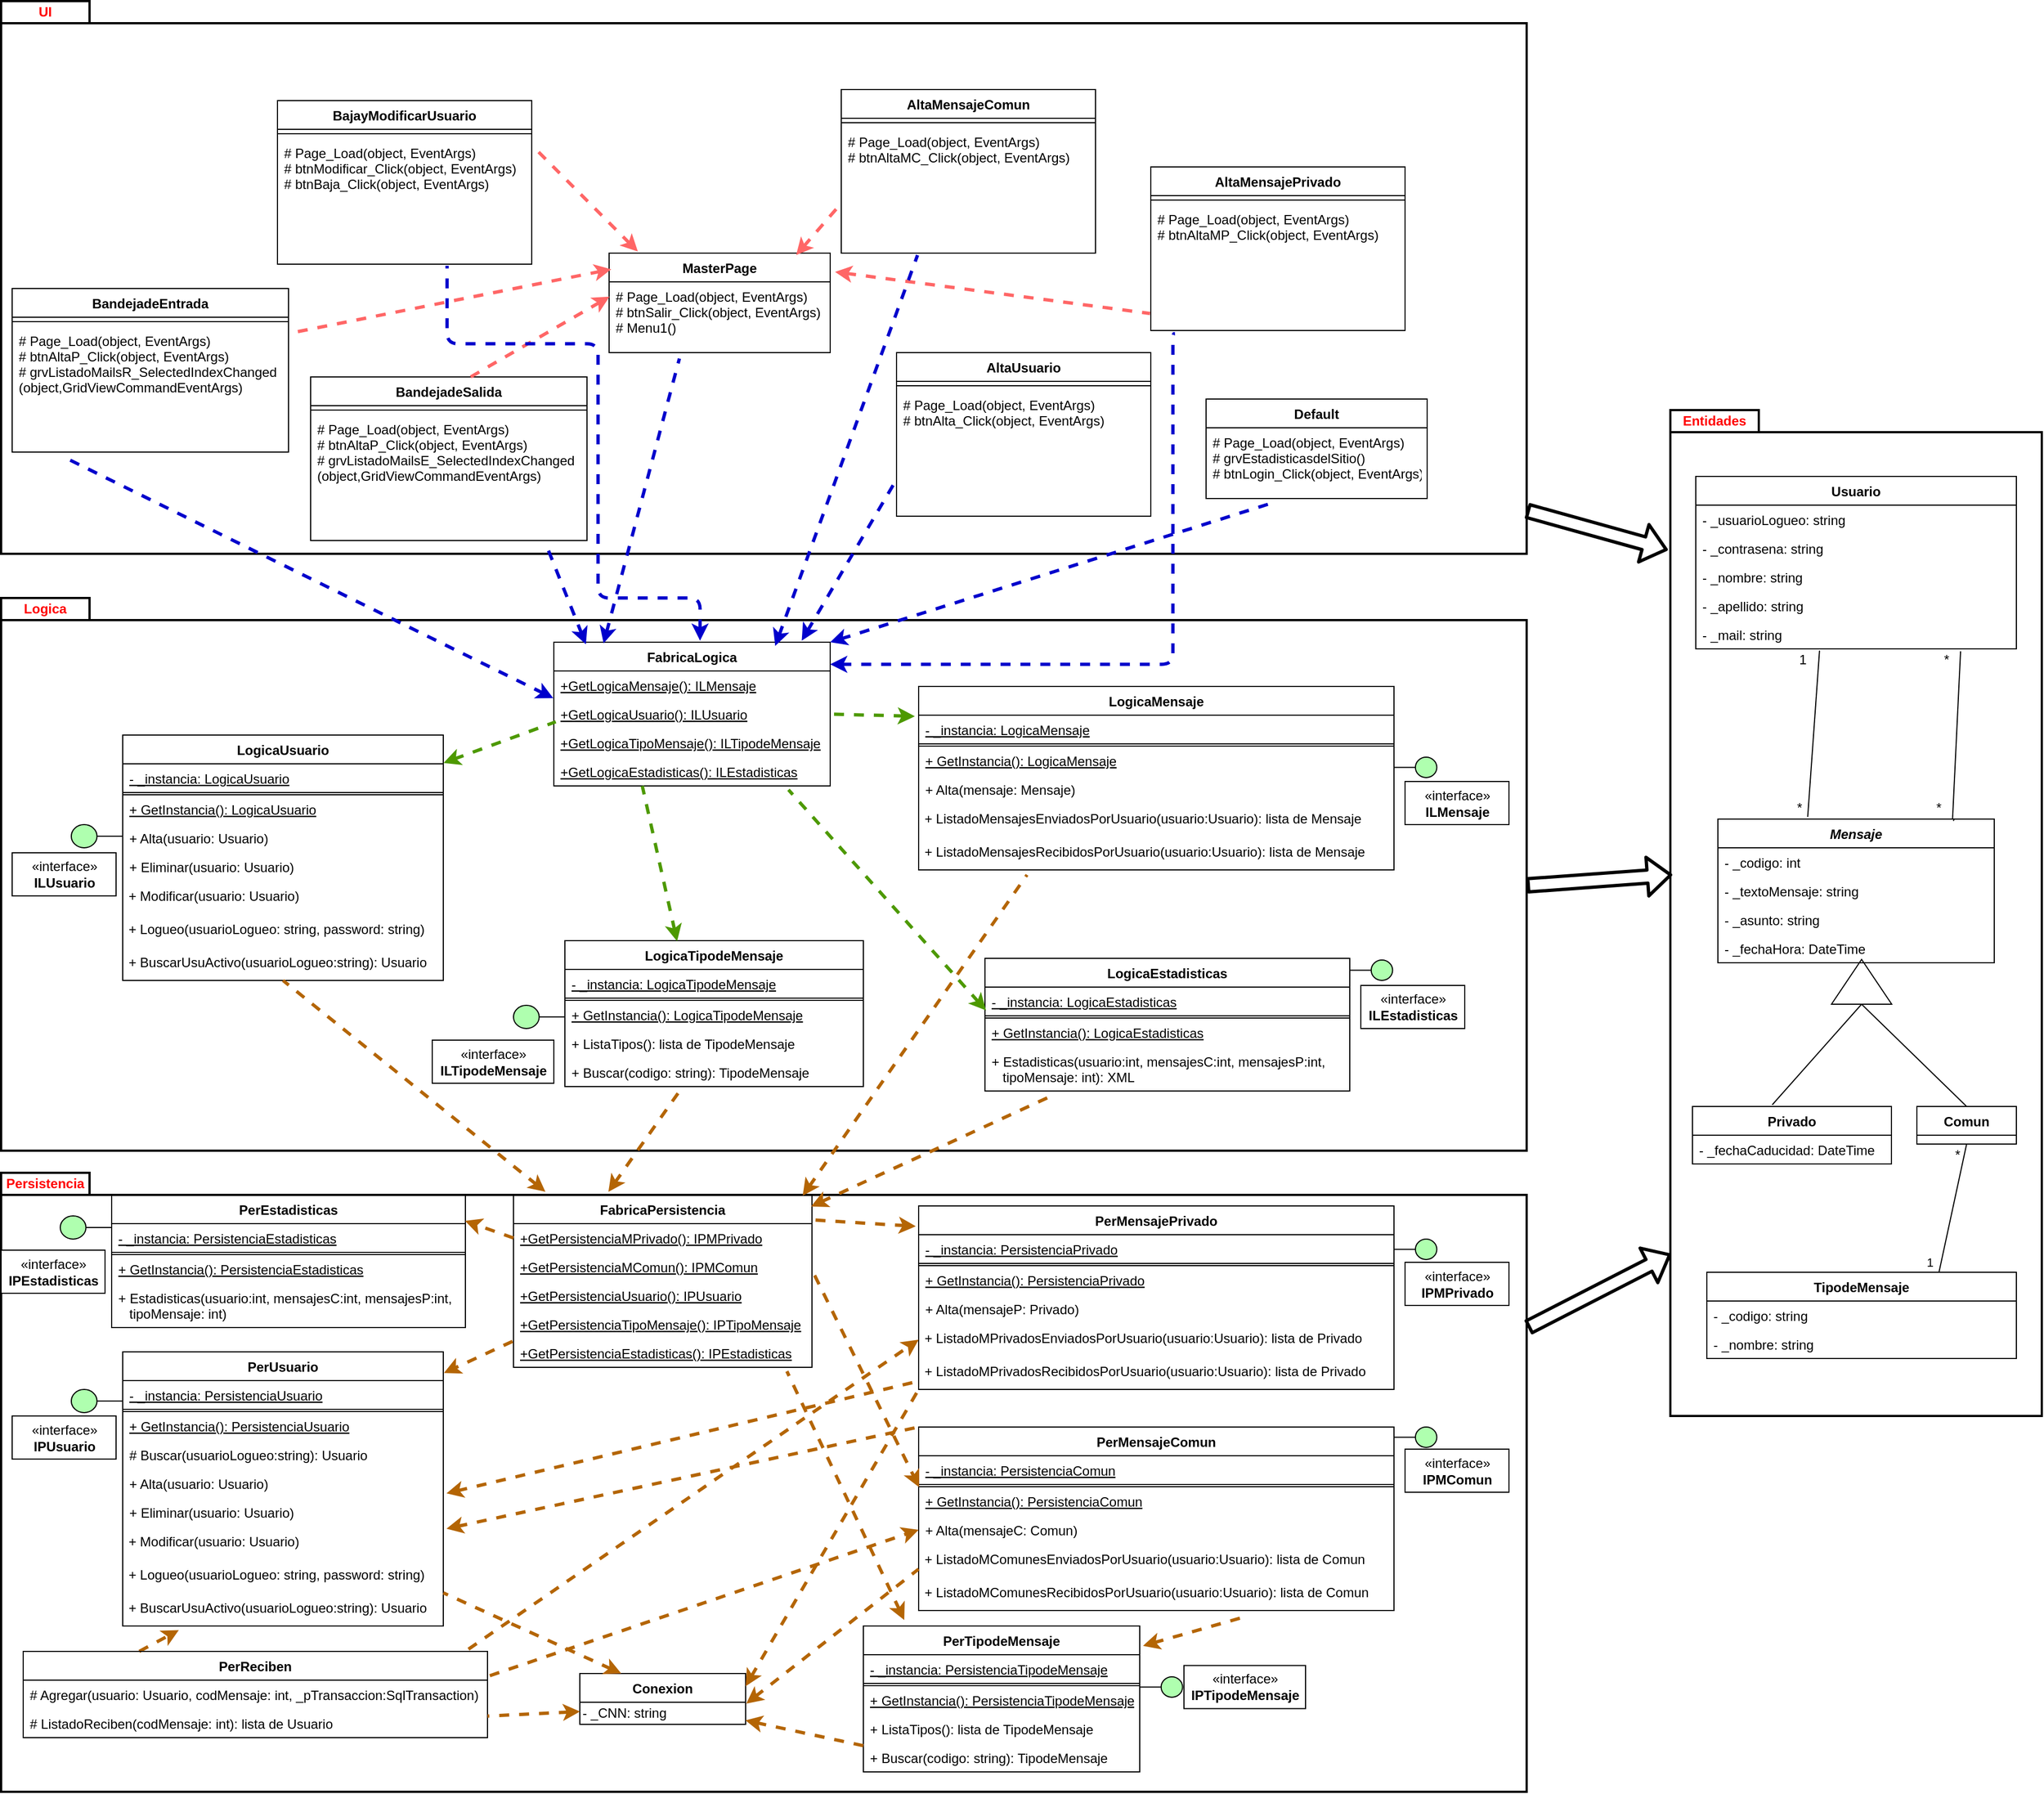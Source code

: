 <mxfile version="14.6.13" type="device"><diagram id="ahkHPzGC1twyonCXtJGQ" name="Página-1"><mxGraphModel dx="1851" dy="1761" grid="1" gridSize="10" guides="1" tooltips="1" connect="1" arrows="1" fold="1" page="1" pageScale="1" pageWidth="827" pageHeight="1169" math="0" shadow="0"><root><mxCell id="0"/><mxCell id="1" parent="0"/><mxCell id="NsPc7wNx4XgfxCp5ghZD-1" value="" style="shape=folder;tabWidth=80;tabHeight=20;tabPosition=left;strokeWidth=2;html=1;whiteSpace=wrap;align=center;" parent="1" vertex="1"><mxGeometry x="760" y="10" width="336" height="910" as="geometry"/></mxCell><mxCell id="NsPc7wNx4XgfxCp5ghZD-2" value="Entidades" style="text;html=1;strokeColor=none;fillColor=none;align=center;verticalAlign=middle;whiteSpace=wrap;rounded=0;fontStyle=1;fontColor=#FF0000;" parent="1" vertex="1"><mxGeometry x="780" y="10" width="40" height="20" as="geometry"/></mxCell><mxCell id="NsPc7wNx4XgfxCp5ghZD-3" value="Usuario" style="swimlane;fontStyle=1;childLayout=stackLayout;horizontal=1;startSize=26;fillColor=none;horizontalStack=0;resizeParent=1;resizeParentMax=0;resizeLast=0;collapsible=1;marginBottom=0;" parent="1" vertex="1"><mxGeometry x="783" y="70" width="290" height="156" as="geometry"/></mxCell><mxCell id="NsPc7wNx4XgfxCp5ghZD-4" value="- _usuarioLogueo: string" style="text;strokeColor=none;fillColor=none;align=left;verticalAlign=top;spacingLeft=4;spacingRight=4;overflow=hidden;rotatable=0;points=[[0,0.5],[1,0.5]];portConstraint=eastwest;" parent="NsPc7wNx4XgfxCp5ghZD-3" vertex="1"><mxGeometry y="26" width="290" height="26" as="geometry"/></mxCell><mxCell id="NsPc7wNx4XgfxCp5ghZD-5" value="- _contrasena: string" style="text;strokeColor=none;fillColor=none;align=left;verticalAlign=top;spacingLeft=4;spacingRight=4;overflow=hidden;rotatable=0;points=[[0,0.5],[1,0.5]];portConstraint=eastwest;" parent="NsPc7wNx4XgfxCp5ghZD-3" vertex="1"><mxGeometry y="52" width="290" height="26" as="geometry"/></mxCell><mxCell id="NsPc7wNx4XgfxCp5ghZD-6" value="- _nombre: string" style="text;strokeColor=none;fillColor=none;align=left;verticalAlign=top;spacingLeft=4;spacingRight=4;overflow=hidden;rotatable=0;points=[[0,0.5],[1,0.5]];portConstraint=eastwest;" parent="NsPc7wNx4XgfxCp5ghZD-3" vertex="1"><mxGeometry y="78" width="290" height="26" as="geometry"/></mxCell><mxCell id="NsPc7wNx4XgfxCp5ghZD-7" value="- _apellido: string" style="text;strokeColor=none;fillColor=none;align=left;verticalAlign=top;spacingLeft=4;spacingRight=4;overflow=hidden;rotatable=0;points=[[0,0.5],[1,0.5]];portConstraint=eastwest;" parent="NsPc7wNx4XgfxCp5ghZD-3" vertex="1"><mxGeometry y="104" width="290" height="26" as="geometry"/></mxCell><mxCell id="NsPc7wNx4XgfxCp5ghZD-8" value="- _mail: string" style="text;strokeColor=none;fillColor=none;align=left;verticalAlign=top;spacingLeft=4;spacingRight=4;overflow=hidden;rotatable=0;points=[[0,0.5],[1,0.5]];portConstraint=eastwest;" parent="NsPc7wNx4XgfxCp5ghZD-3" vertex="1"><mxGeometry y="130" width="290" height="26" as="geometry"/></mxCell><mxCell id="NsPc7wNx4XgfxCp5ghZD-16" value="Comun" style="swimlane;fontStyle=1;childLayout=stackLayout;horizontal=1;startSize=26;fillColor=none;horizontalStack=0;resizeParent=1;resizeParentMax=0;resizeLast=0;collapsible=1;marginBottom=0;" parent="1" vertex="1"><mxGeometry x="983" y="640" width="90" height="34" as="geometry"/></mxCell><mxCell id="NsPc7wNx4XgfxCp5ghZD-17" value="TipodeMensaje" style="swimlane;fontStyle=1;childLayout=stackLayout;horizontal=1;startSize=26;fillColor=none;horizontalStack=0;resizeParent=1;resizeParentMax=0;resizeLast=0;collapsible=1;marginBottom=0;" parent="1" vertex="1"><mxGeometry x="793" y="790" width="280" height="78" as="geometry"/></mxCell><mxCell id="NsPc7wNx4XgfxCp5ghZD-18" value="- _codigo: string" style="text;strokeColor=none;fillColor=none;align=left;verticalAlign=top;spacingLeft=4;spacingRight=4;overflow=hidden;rotatable=0;points=[[0,0.5],[1,0.5]];portConstraint=eastwest;" parent="NsPc7wNx4XgfxCp5ghZD-17" vertex="1"><mxGeometry y="26" width="280" height="26" as="geometry"/></mxCell><mxCell id="NsPc7wNx4XgfxCp5ghZD-19" value="- _nombre: string" style="text;strokeColor=none;fillColor=none;align=left;verticalAlign=top;spacingLeft=4;spacingRight=4;overflow=hidden;rotatable=0;points=[[0,0.5],[1,0.5]];portConstraint=eastwest;" parent="NsPc7wNx4XgfxCp5ghZD-17" vertex="1"><mxGeometry y="52" width="280" height="26" as="geometry"/></mxCell><mxCell id="NsPc7wNx4XgfxCp5ghZD-22" value="1" style="endArrow=none;html=1;endSize=12;startArrow=none;startSize=14;startFill=0;align=left;verticalAlign=bottom;entryX=0.5;entryY=1;entryDx=0;entryDy=0;endFill=0;exitX=0.75;exitY=0;exitDx=0;exitDy=0;" parent="1" source="NsPc7wNx4XgfxCp5ghZD-17" target="NsPc7wNx4XgfxCp5ghZD-16" edge="1"><mxGeometry x="-1" y="13" relative="1" as="geometry"><mxPoint x="580" y="730" as="sourcePoint"/><mxPoint x="780" y="730" as="targetPoint"/><mxPoint y="3" as="offset"/></mxGeometry></mxCell><mxCell id="NsPc7wNx4XgfxCp5ghZD-23" value="*" style="text;html=1;strokeColor=none;fillColor=none;align=center;verticalAlign=middle;whiteSpace=wrap;rounded=0;" parent="1" vertex="1"><mxGeometry x="1000" y="674" width="40" height="20" as="geometry"/></mxCell><mxCell id="NsPc7wNx4XgfxCp5ghZD-24" value="" style="endArrow=none;html=1;rounded=0;entryX=0;entryY=0.5;entryDx=0;entryDy=0;exitX=0.401;exitY=-0.029;exitDx=0;exitDy=0;exitPerimeter=0;" parent="1" source="NsPc7wNx4XgfxCp5ghZD-14" target="NsPc7wNx4XgfxCp5ghZD-26" edge="1"><mxGeometry width="50" height="50" relative="1" as="geometry"><mxPoint x="560" y="610" as="sourcePoint"/><mxPoint x="646.43" y="467.864" as="targetPoint"/></mxGeometry></mxCell><mxCell id="NsPc7wNx4XgfxCp5ghZD-25" value="" style="endArrow=none;html=1;rounded=0;entryX=0;entryY=0.5;entryDx=0;entryDy=0;exitX=0.5;exitY=0;exitDx=0;exitDy=0;" parent="1" source="NsPc7wNx4XgfxCp5ghZD-16" target="NsPc7wNx4XgfxCp5ghZD-26" edge="1"><mxGeometry width="50" height="50" relative="1" as="geometry"><mxPoint x="590" y="580" as="sourcePoint"/><mxPoint x="676.43" y="437.864" as="targetPoint"/></mxGeometry></mxCell><mxCell id="NsPc7wNx4XgfxCp5ghZD-26" value="" style="triangle;whiteSpace=wrap;html=1;rotation=-90;" parent="1" vertex="1"><mxGeometry x="912.75" y="500" width="40.5" height="54.5" as="geometry"/></mxCell><mxCell id="NsPc7wNx4XgfxCp5ghZD-9" value="Mensaje" style="swimlane;fontStyle=3;childLayout=stackLayout;horizontal=1;startSize=26;fillColor=none;horizontalStack=0;resizeParent=1;resizeParentMax=0;resizeLast=0;collapsible=1;marginBottom=0;" parent="1" vertex="1"><mxGeometry x="803" y="380" width="250" height="130" as="geometry"><mxRectangle x="80" y="80" width="90" height="26" as="alternateBounds"/></mxGeometry></mxCell><mxCell id="NsPc7wNx4XgfxCp5ghZD-10" value="- _codigo: int" style="text;strokeColor=none;fillColor=none;align=left;verticalAlign=top;spacingLeft=4;spacingRight=4;overflow=hidden;rotatable=0;points=[[0,0.5],[1,0.5]];portConstraint=eastwest;" parent="NsPc7wNx4XgfxCp5ghZD-9" vertex="1"><mxGeometry y="26" width="250" height="26" as="geometry"/></mxCell><mxCell id="NsPc7wNx4XgfxCp5ghZD-11" value="- _textoMensaje: string" style="text;strokeColor=none;fillColor=none;align=left;verticalAlign=top;spacingLeft=4;spacingRight=4;overflow=hidden;rotatable=0;points=[[0,0.5],[1,0.5]];portConstraint=eastwest;fontStyle=0" parent="NsPc7wNx4XgfxCp5ghZD-9" vertex="1"><mxGeometry y="52" width="250" height="26" as="geometry"/></mxCell><mxCell id="NsPc7wNx4XgfxCp5ghZD-12" value="- _asunto: string" style="text;strokeColor=none;fillColor=none;align=left;verticalAlign=top;spacingLeft=4;spacingRight=4;overflow=hidden;rotatable=0;points=[[0,0.5],[1,0.5]];portConstraint=eastwest;fontStyle=0" parent="NsPc7wNx4XgfxCp5ghZD-9" vertex="1"><mxGeometry y="78" width="250" height="26" as="geometry"/></mxCell><mxCell id="NsPc7wNx4XgfxCp5ghZD-13" value="- _fechaHora: DateTime" style="text;strokeColor=none;fillColor=none;align=left;verticalAlign=top;spacingLeft=4;spacingRight=4;overflow=hidden;rotatable=0;points=[[0,0.5],[1,0.5]];portConstraint=eastwest;fontStyle=0" parent="NsPc7wNx4XgfxCp5ghZD-9" vertex="1"><mxGeometry y="104" width="250" height="26" as="geometry"/></mxCell><mxCell id="NsPc7wNx4XgfxCp5ghZD-14" value="Privado" style="swimlane;fontStyle=1;childLayout=stackLayout;horizontal=1;startSize=26;fillColor=none;horizontalStack=0;resizeParent=1;resizeParentMax=0;resizeLast=0;collapsible=1;marginBottom=0;" parent="1" vertex="1"><mxGeometry x="780" y="640" width="180" height="52" as="geometry"/></mxCell><mxCell id="NsPc7wNx4XgfxCp5ghZD-15" value="- _fechaCaducidad: DateTime" style="text;strokeColor=none;fillColor=none;align=left;verticalAlign=top;spacingLeft=4;spacingRight=4;overflow=hidden;rotatable=0;points=[[0,0.5],[1,0.5]];portConstraint=eastwest;fontStyle=0" parent="NsPc7wNx4XgfxCp5ghZD-14" vertex="1"><mxGeometry y="26" width="180" height="26" as="geometry"/></mxCell><mxCell id="NsPc7wNx4XgfxCp5ghZD-27" value="" style="endArrow=none;html=1;rounded=0;entryX=0.386;entryY=1.062;entryDx=0;entryDy=0;exitX=0.325;exitY=-0.015;exitDx=0;exitDy=0;exitPerimeter=0;entryPerimeter=0;" parent="1" source="NsPc7wNx4XgfxCp5ghZD-9" target="NsPc7wNx4XgfxCp5ghZD-8" edge="1"><mxGeometry width="50" height="50" relative="1" as="geometry"><mxPoint x="560" y="270" as="sourcePoint"/><mxPoint x="640.82" y="179.008" as="targetPoint"/></mxGeometry></mxCell><mxCell id="NsPc7wNx4XgfxCp5ghZD-30" value="" style="endArrow=none;html=1;rounded=0;entryX=0.826;entryY=1.086;entryDx=0;entryDy=0;exitX=0.855;exitY=-0.001;exitDx=0;exitDy=0;exitPerimeter=0;entryPerimeter=0;" parent="1" source="NsPc7wNx4XgfxCp5ghZD-9" edge="1"><mxGeometry width="50" height="50" relative="1" as="geometry"><mxPoint x="1016.75" y="379.87" as="sourcePoint"/><mxPoint x="1016.04" y="381.72" as="targetPoint"/></mxGeometry></mxCell><mxCell id="NsPc7wNx4XgfxCp5ghZD-28" value="" style="endArrow=none;html=1;rounded=0;entryX=0.826;entryY=1.086;entryDx=0;entryDy=0;exitX=0.849;exitY=0.004;exitDx=0;exitDy=0;exitPerimeter=0;entryPerimeter=0;startArrow=none;" parent="1" source="NsPc7wNx4XgfxCp5ghZD-9" target="NsPc7wNx4XgfxCp5ghZD-8" edge="1"><mxGeometry width="50" height="50" relative="1" as="geometry"><mxPoint x="1017.2" y="359.98" as="sourcePoint"/><mxPoint x="710.82" y="189.008" as="targetPoint"/></mxGeometry></mxCell><mxCell id="NsPc7wNx4XgfxCp5ghZD-31" value="*" style="text;html=1;strokeColor=none;fillColor=none;align=center;verticalAlign=middle;whiteSpace=wrap;rounded=0;" parent="1" vertex="1"><mxGeometry x="983" y="360" width="40" height="20" as="geometry"/></mxCell><mxCell id="NsPc7wNx4XgfxCp5ghZD-32" value="*" style="text;html=1;strokeColor=none;fillColor=none;align=center;verticalAlign=middle;whiteSpace=wrap;rounded=0;" parent="1" vertex="1"><mxGeometry x="990" y="226" width="40" height="20" as="geometry"/></mxCell><mxCell id="NsPc7wNx4XgfxCp5ghZD-33" value="*" style="text;html=1;strokeColor=none;fillColor=none;align=center;verticalAlign=middle;whiteSpace=wrap;rounded=0;" parent="1" vertex="1"><mxGeometry x="857" y="360" width="40" height="20" as="geometry"/></mxCell><mxCell id="NsPc7wNx4XgfxCp5ghZD-34" value="1" style="text;html=1;strokeColor=none;fillColor=none;align=center;verticalAlign=middle;whiteSpace=wrap;rounded=0;" parent="1" vertex="1"><mxGeometry x="860" y="226" width="40" height="20" as="geometry"/></mxCell><mxCell id="NsPc7wNx4XgfxCp5ghZD-35" value="" style="shape=folder;tabWidth=80;tabHeight=20;tabPosition=left;strokeWidth=2;html=1;whiteSpace=wrap;align=center;" parent="1" vertex="1"><mxGeometry x="-750" y="700" width="1380" height="560" as="geometry"/></mxCell><mxCell id="zJTXjV3Q0VoMI8ArGwTy-2" value="FabricaPersistencia" style="swimlane;fontStyle=1;childLayout=stackLayout;horizontal=1;startSize=26;fillColor=none;horizontalStack=0;resizeParent=1;resizeParentMax=0;resizeLast=0;collapsible=1;marginBottom=0;" parent="1" vertex="1"><mxGeometry x="-286.5" y="720" width="270" height="156" as="geometry"><mxRectangle x="80" y="80" width="90" height="26" as="alternateBounds"/></mxGeometry></mxCell><mxCell id="zJTXjV3Q0VoMI8ArGwTy-3" value="+GetPersistenciaMPrivado(): IPMPrivado" style="text;strokeColor=none;fillColor=none;align=left;verticalAlign=top;spacingLeft=4;spacingRight=4;overflow=hidden;rotatable=0;points=[[0,0.5],[1,0.5]];portConstraint=eastwest;fontStyle=4" parent="zJTXjV3Q0VoMI8ArGwTy-2" vertex="1"><mxGeometry y="26" width="270" height="26" as="geometry"/></mxCell><mxCell id="zJTXjV3Q0VoMI8ArGwTy-4" value="+GetPersistenciaMComun(): IPMComun" style="text;strokeColor=none;fillColor=none;align=left;verticalAlign=top;spacingLeft=4;spacingRight=4;overflow=hidden;rotatable=0;points=[[0,0.5],[1,0.5]];portConstraint=eastwest;fontStyle=4" parent="zJTXjV3Q0VoMI8ArGwTy-2" vertex="1"><mxGeometry y="52" width="270" height="26" as="geometry"/></mxCell><mxCell id="zJTXjV3Q0VoMI8ArGwTy-5" value="+GetPersistenciaUsuario(): IPUsuario" style="text;strokeColor=none;fillColor=none;align=left;verticalAlign=top;spacingLeft=4;spacingRight=4;overflow=hidden;rotatable=0;points=[[0,0.5],[1,0.5]];portConstraint=eastwest;fontStyle=4" parent="zJTXjV3Q0VoMI8ArGwTy-2" vertex="1"><mxGeometry y="78" width="270" height="26" as="geometry"/></mxCell><mxCell id="vCs-F8b60z3cLjq3Jnza-71" value="+GetPersistenciaTipoMensaje(): IPTipoMensaje" style="text;strokeColor=none;fillColor=none;align=left;verticalAlign=top;spacingLeft=4;spacingRight=4;overflow=hidden;rotatable=0;points=[[0,0.5],[1,0.5]];portConstraint=eastwest;fontStyle=4" parent="zJTXjV3Q0VoMI8ArGwTy-2" vertex="1"><mxGeometry y="104" width="270" height="26" as="geometry"/></mxCell><mxCell id="YdmPGBG_oq0vEZMvYQIv-10" value="+GetPersistenciaEstadisticas(): IPEstadisticas" style="text;strokeColor=none;fillColor=none;align=left;verticalAlign=top;spacingLeft=4;spacingRight=4;overflow=hidden;rotatable=0;points=[[0,0.5],[1,0.5]];portConstraint=eastwest;fontStyle=4" parent="zJTXjV3Q0VoMI8ArGwTy-2" vertex="1"><mxGeometry y="130" width="270" height="26" as="geometry"/></mxCell><mxCell id="zJTXjV3Q0VoMI8ArGwTy-7" value="Conexion" style="swimlane;fontStyle=1;align=center;verticalAlign=top;childLayout=stackLayout;horizontal=1;startSize=26;horizontalStack=0;resizeParent=1;resizeParentMax=0;resizeLast=0;collapsible=1;marginBottom=0;" parent="1" vertex="1"><mxGeometry x="-226.5" y="1153" width="150" height="46" as="geometry"/></mxCell><mxCell id="zJTXjV3Q0VoMI8ArGwTy-8" value="&lt;span&gt;- _CNN: string&lt;/span&gt;" style="text;html=1;align=left;verticalAlign=middle;resizable=0;points=[];autosize=1;" parent="zJTXjV3Q0VoMI8ArGwTy-7" vertex="1"><mxGeometry y="26" width="150" height="20" as="geometry"/></mxCell><mxCell id="zJTXjV3Q0VoMI8ArGwTy-10" value="PerUsuario" style="swimlane;fontStyle=1;childLayout=stackLayout;horizontal=1;startSize=26;fillColor=none;horizontalStack=0;resizeParent=1;resizeParentMax=0;resizeLast=0;collapsible=1;marginBottom=0;" parent="1" vertex="1"><mxGeometry x="-640" y="862" width="290" height="248" as="geometry"><mxRectangle x="80" y="80" width="90" height="26" as="alternateBounds"/></mxGeometry></mxCell><mxCell id="vCs-F8b60z3cLjq3Jnza-22" value="- _instancia: PersistenciaUsuario" style="text;strokeColor=none;fillColor=none;align=left;verticalAlign=top;spacingLeft=4;spacingRight=4;overflow=hidden;rotatable=0;points=[[0,0.5],[1,0.5]];portConstraint=eastwest;fontStyle=4" parent="zJTXjV3Q0VoMI8ArGwTy-10" vertex="1"><mxGeometry y="26" width="290" height="26" as="geometry"/></mxCell><mxCell id="vCs-F8b60z3cLjq3Jnza-21" value="" style="html=1;" parent="zJTXjV3Q0VoMI8ArGwTy-10" vertex="1"><mxGeometry y="52" width="290" height="2" as="geometry"/></mxCell><mxCell id="ocvXwAGhI1fi6CTyyz1q-1" value="+ GetInstancia(): PersistenciaUsuario" style="text;strokeColor=none;fillColor=none;align=left;verticalAlign=top;spacingLeft=4;spacingRight=4;overflow=hidden;rotatable=0;points=[[0,0.5],[1,0.5]];portConstraint=eastwest;fontStyle=4" parent="zJTXjV3Q0VoMI8ArGwTy-10" vertex="1"><mxGeometry y="54" width="290" height="26" as="geometry"/></mxCell><mxCell id="zJTXjV3Q0VoMI8ArGwTy-11" value="# Buscar(usuarioLogueo:string): Usuario" style="text;strokeColor=none;fillColor=none;align=left;verticalAlign=top;spacingLeft=4;spacingRight=4;overflow=hidden;rotatable=0;points=[[0,0.5],[1,0.5]];portConstraint=eastwest;fontStyle=0" parent="zJTXjV3Q0VoMI8ArGwTy-10" vertex="1"><mxGeometry y="80" width="290" height="26" as="geometry"/></mxCell><mxCell id="zJTXjV3Q0VoMI8ArGwTy-12" value="+ Alta(usuario: Usuario) " style="text;strokeColor=none;fillColor=none;align=left;verticalAlign=top;spacingLeft=4;spacingRight=4;overflow=hidden;rotatable=0;points=[[0,0.5],[1,0.5]];portConstraint=eastwest;fontStyle=0" parent="zJTXjV3Q0VoMI8ArGwTy-10" vertex="1"><mxGeometry y="106" width="290" height="26" as="geometry"/></mxCell><mxCell id="zJTXjV3Q0VoMI8ArGwTy-13" value="+ Eliminar(usuario: Usuario) " style="text;strokeColor=none;fillColor=none;align=left;verticalAlign=top;spacingLeft=4;spacingRight=4;overflow=hidden;rotatable=0;points=[[0,0.5],[1,0.5]];portConstraint=eastwest;fontStyle=0" parent="zJTXjV3Q0VoMI8ArGwTy-10" vertex="1"><mxGeometry y="132" width="290" height="26" as="geometry"/></mxCell><mxCell id="zJTXjV3Q0VoMI8ArGwTy-14" value="&amp;nbsp;+ Modificar(usuario: Usuario)" style="text;whiteSpace=wrap;html=1;" parent="zJTXjV3Q0VoMI8ArGwTy-10" vertex="1"><mxGeometry y="158" width="290" height="30" as="geometry"/></mxCell><mxCell id="zJTXjV3Q0VoMI8ArGwTy-15" value="&amp;nbsp;+ Logueo(usuarioLogueo: string, password: string)" style="text;whiteSpace=wrap;html=1;" parent="zJTXjV3Q0VoMI8ArGwTy-10" vertex="1"><mxGeometry y="188" width="290" height="30" as="geometry"/></mxCell><mxCell id="zJTXjV3Q0VoMI8ArGwTy-16" value="&amp;nbsp;+ BuscarUsuActivo(&lt;span&gt;usuarioLogueo:string): Usuario&lt;/span&gt;" style="text;whiteSpace=wrap;html=1;" parent="zJTXjV3Q0VoMI8ArGwTy-10" vertex="1"><mxGeometry y="218" width="290" height="30" as="geometry"/></mxCell><mxCell id="zJTXjV3Q0VoMI8ArGwTy-17" value="PerMensajeComun" style="swimlane;fontStyle=1;childLayout=stackLayout;horizontal=1;startSize=26;fillColor=none;horizontalStack=0;resizeParent=1;resizeParentMax=0;resizeLast=0;collapsible=1;marginBottom=0;" parent="1" vertex="1"><mxGeometry x="80" y="930" width="430" height="166" as="geometry"><mxRectangle x="80" y="80" width="90" height="26" as="alternateBounds"/></mxGeometry></mxCell><mxCell id="vCs-F8b60z3cLjq3Jnza-20" value="- _instancia: PersistenciaComun" style="text;strokeColor=none;fillColor=none;align=left;verticalAlign=top;spacingLeft=4;spacingRight=4;overflow=hidden;rotatable=0;points=[[0,0.5],[1,0.5]];portConstraint=eastwest;fontStyle=4" parent="zJTXjV3Q0VoMI8ArGwTy-17" vertex="1"><mxGeometry y="26" width="430" height="26" as="geometry"/></mxCell><mxCell id="vCs-F8b60z3cLjq3Jnza-19" value="" style="rounded=0;whiteSpace=wrap;html=1;" parent="zJTXjV3Q0VoMI8ArGwTy-17" vertex="1"><mxGeometry y="52" width="430" height="2" as="geometry"/></mxCell><mxCell id="vCs-F8b60z3cLjq3Jnza-33" value="+ GetInstancia(): PersistenciaComun" style="text;strokeColor=none;fillColor=none;align=left;verticalAlign=top;spacingLeft=4;spacingRight=4;overflow=hidden;rotatable=0;points=[[0,0.5],[1,0.5]];portConstraint=eastwest;fontStyle=4" parent="zJTXjV3Q0VoMI8ArGwTy-17" vertex="1"><mxGeometry y="54" width="430" height="26" as="geometry"/></mxCell><mxCell id="zJTXjV3Q0VoMI8ArGwTy-19" value="+ Alta(mensajeC: Comun) " style="text;strokeColor=none;fillColor=none;align=left;verticalAlign=top;spacingLeft=4;spacingRight=4;overflow=hidden;rotatable=0;points=[[0,0.5],[1,0.5]];portConstraint=eastwest;fontStyle=0" parent="zJTXjV3Q0VoMI8ArGwTy-17" vertex="1"><mxGeometry y="80" width="430" height="26" as="geometry"/></mxCell><mxCell id="zJTXjV3Q0VoMI8ArGwTy-43" value="&amp;nbsp;+ ListadoMComunesEnviadosPorUsuario(usuario:Usuario): lista de Comun" style="text;whiteSpace=wrap;html=1;" parent="zJTXjV3Q0VoMI8ArGwTy-17" vertex="1"><mxGeometry y="106" width="430" height="30" as="geometry"/></mxCell><mxCell id="zJTXjV3Q0VoMI8ArGwTy-44" value="&lt;span&gt;&amp;nbsp;+ ListadoMComunesRecibidosPorUsuario(usuario:Usuario): lista de Comun&lt;/span&gt;" style="text;whiteSpace=wrap;html=1;" parent="zJTXjV3Q0VoMI8ArGwTy-17" vertex="1"><mxGeometry y="136" width="430" height="30" as="geometry"/></mxCell><mxCell id="zJTXjV3Q0VoMI8ArGwTy-24" value="PerMensajePrivado" style="swimlane;fontStyle=1;childLayout=stackLayout;horizontal=1;startSize=26;fillColor=none;horizontalStack=0;resizeParent=1;resizeParentMax=0;resizeLast=0;collapsible=1;marginBottom=0;" parent="1" vertex="1"><mxGeometry x="80" y="730" width="430" height="166" as="geometry"><mxRectangle x="80" y="80" width="90" height="26" as="alternateBounds"/></mxGeometry></mxCell><mxCell id="vCs-F8b60z3cLjq3Jnza-17" value="- _instancia: PersistenciaPrivado" style="text;strokeColor=none;fillColor=none;align=left;verticalAlign=top;spacingLeft=4;spacingRight=4;overflow=hidden;rotatable=0;points=[[0,0.5],[1,0.5]];portConstraint=eastwest;fontStyle=4" parent="zJTXjV3Q0VoMI8ArGwTy-24" vertex="1"><mxGeometry y="26" width="430" height="26" as="geometry"/></mxCell><mxCell id="vCs-F8b60z3cLjq3Jnza-18" value="" style="rounded=0;whiteSpace=wrap;html=1;" parent="zJTXjV3Q0VoMI8ArGwTy-24" vertex="1"><mxGeometry y="52" width="430" height="2" as="geometry"/></mxCell><mxCell id="vCs-F8b60z3cLjq3Jnza-32" value="+ GetInstancia(): PersistenciaPrivado" style="text;strokeColor=none;fillColor=none;align=left;verticalAlign=top;spacingLeft=4;spacingRight=4;overflow=hidden;rotatable=0;points=[[0,0.5],[1,0.5]];portConstraint=eastwest;fontStyle=4" parent="zJTXjV3Q0VoMI8ArGwTy-24" vertex="1"><mxGeometry y="54" width="430" height="26" as="geometry"/></mxCell><mxCell id="zJTXjV3Q0VoMI8ArGwTy-45" value="+ Alta(mensajeP: Privado) " style="text;strokeColor=none;fillColor=none;align=left;verticalAlign=top;spacingLeft=4;spacingRight=4;overflow=hidden;rotatable=0;points=[[0,0.5],[1,0.5]];portConstraint=eastwest;fontStyle=0" parent="zJTXjV3Q0VoMI8ArGwTy-24" vertex="1"><mxGeometry y="80" width="430" height="26" as="geometry"/></mxCell><mxCell id="zJTXjV3Q0VoMI8ArGwTy-41" value="&amp;nbsp;+ ListadoMPrivadosEnviadosPorUsuario(usuario:Usuario): lista de Privado" style="text;whiteSpace=wrap;html=1;" parent="zJTXjV3Q0VoMI8ArGwTy-24" vertex="1"><mxGeometry y="106" width="430" height="30" as="geometry"/></mxCell><mxCell id="zJTXjV3Q0VoMI8ArGwTy-42" value="&lt;span&gt;&amp;nbsp;+ ListadoMPrivadosRecibidosPorUsuario(usuario:Usuario): lista de Privado&lt;/span&gt;" style="text;whiteSpace=wrap;html=1;" parent="zJTXjV3Q0VoMI8ArGwTy-24" vertex="1"><mxGeometry y="136" width="430" height="30" as="geometry"/></mxCell><mxCell id="zJTXjV3Q0VoMI8ArGwTy-31" value="PerTipodeMensaje" style="swimlane;fontStyle=1;childLayout=stackLayout;horizontal=1;startSize=26;fillColor=none;horizontalStack=0;resizeParent=1;resizeParentMax=0;resizeLast=0;collapsible=1;marginBottom=0;" parent="1" vertex="1"><mxGeometry x="30" y="1110" width="250" height="132" as="geometry"><mxRectangle x="80" y="80" width="90" height="26" as="alternateBounds"/></mxGeometry></mxCell><mxCell id="vCs-F8b60z3cLjq3Jnza-82" value="- _instancia: PersistenciaTipodeMensaje" style="text;strokeColor=none;fillColor=none;align=left;verticalAlign=top;spacingLeft=4;spacingRight=4;overflow=hidden;rotatable=0;points=[[0,0.5],[1,0.5]];portConstraint=eastwest;fontStyle=4" parent="zJTXjV3Q0VoMI8ArGwTy-31" vertex="1"><mxGeometry y="26" width="250" height="26" as="geometry"/></mxCell><mxCell id="vCs-F8b60z3cLjq3Jnza-81" value="" style="html=1;" parent="zJTXjV3Q0VoMI8ArGwTy-31" vertex="1"><mxGeometry y="52" width="250" height="2" as="geometry"/></mxCell><mxCell id="ocvXwAGhI1fi6CTyyz1q-3" value="+ GetInstancia(): PersistenciaTipodeMensaje" style="text;strokeColor=none;fillColor=none;align=left;verticalAlign=top;spacingLeft=4;spacingRight=4;overflow=hidden;rotatable=0;points=[[0,0.5],[1,0.5]];portConstraint=eastwest;fontStyle=4" parent="zJTXjV3Q0VoMI8ArGwTy-31" vertex="1"><mxGeometry y="54" width="250" height="26" as="geometry"/></mxCell><mxCell id="zJTXjV3Q0VoMI8ArGwTy-32" value="+ ListaTipos(): lista de TipodeMensaje" style="text;strokeColor=none;fillColor=none;align=left;verticalAlign=top;spacingLeft=4;spacingRight=4;overflow=hidden;rotatable=0;points=[[0,0.5],[1,0.5]];portConstraint=eastwest;" parent="zJTXjV3Q0VoMI8ArGwTy-31" vertex="1"><mxGeometry y="80" width="250" height="26" as="geometry"/></mxCell><mxCell id="zJTXjV3Q0VoMI8ArGwTy-33" value="+ Buscar(codigo: string): TipodeMensaje" style="text;strokeColor=none;fillColor=none;align=left;verticalAlign=top;spacingLeft=4;spacingRight=4;overflow=hidden;rotatable=0;points=[[0,0.5],[1,0.5]];portConstraint=eastwest;fontStyle=0" parent="zJTXjV3Q0VoMI8ArGwTy-31" vertex="1"><mxGeometry y="106" width="250" height="26" as="geometry"/></mxCell><mxCell id="vCs-F8b60z3cLjq3Jnza-2" value="" style="endArrow=none;dashed=1;html=1;startArrow=classic;startFill=1;fillColor=#fad7ac;strokeColor=#b46504;strokeWidth=3;exitX=0.999;exitY=0.82;exitDx=0;exitDy=0;exitPerimeter=0;entryX=0.001;entryY=0.092;entryDx=0;entryDy=0;entryPerimeter=0;" parent="1" source="zJTXjV3Q0VoMI8ArGwTy-8" target="zJTXjV3Q0VoMI8ArGwTy-33" edge="1"><mxGeometry width="50" height="50" relative="1" as="geometry"><mxPoint x="10" y="650" as="sourcePoint"/><mxPoint x="133" y="610.25" as="targetPoint"/></mxGeometry></mxCell><mxCell id="vCs-F8b60z3cLjq3Jnza-3" value="" style="endArrow=none;dashed=1;html=1;startArrow=classic;startFill=1;fillColor=#fad7ac;strokeColor=#b46504;strokeWidth=3;exitX=1.004;exitY=0.06;exitDx=0;exitDy=0;exitPerimeter=0;entryX=0;entryY=0.75;entryDx=0;entryDy=0;" parent="1" source="zJTXjV3Q0VoMI8ArGwTy-8" target="zJTXjV3Q0VoMI8ArGwTy-43" edge="1"><mxGeometry width="50" height="50" relative="1" as="geometry"><mxPoint x="-150" y="710" as="sourcePoint"/><mxPoint x="40.4" y="689.992" as="targetPoint"/></mxGeometry></mxCell><mxCell id="vCs-F8b60z3cLjq3Jnza-4" value="" style="endArrow=none;dashed=1;html=1;startArrow=classic;startFill=1;fillColor=#fad7ac;strokeColor=#b46504;strokeWidth=3;exitX=1;exitY=0.25;exitDx=0;exitDy=0;entryX=0;entryY=1;entryDx=0;entryDy=0;" parent="1" source="zJTXjV3Q0VoMI8ArGwTy-7" target="zJTXjV3Q0VoMI8ArGwTy-42" edge="1"><mxGeometry width="50" height="50" relative="1" as="geometry"><mxPoint x="40" y="680" as="sourcePoint"/><mxPoint x="230.4" y="659.992" as="targetPoint"/></mxGeometry></mxCell><mxCell id="vCs-F8b60z3cLjq3Jnza-7" value="" style="endArrow=none;dashed=1;html=1;startArrow=classic;startFill=1;fillColor=#fad7ac;strokeColor=#b46504;strokeWidth=3;exitX=1.012;exitY=0.136;exitDx=0;exitDy=0;entryX=0.69;entryY=1.173;entryDx=0;entryDy=0;entryPerimeter=0;exitPerimeter=0;" parent="1" source="zJTXjV3Q0VoMI8ArGwTy-31" target="zJTXjV3Q0VoMI8ArGwTy-44" edge="1"><mxGeometry width="50" height="50" relative="1" as="geometry"><mxPoint x="360" y="720" as="sourcePoint"/><mxPoint x="550.4" y="699.992" as="targetPoint"/></mxGeometry></mxCell><mxCell id="vCs-F8b60z3cLjq3Jnza-8" value="" style="endArrow=classic;dashed=1;html=1;startArrow=none;startFill=0;fillColor=#fad7ac;strokeColor=#b46504;strokeWidth=3;exitX=-0.003;exitY=0.097;exitDx=0;exitDy=0;exitPerimeter=0;entryX=1.002;entryY=0.077;entryDx=0;entryDy=0;endFill=1;entryPerimeter=0;" parent="1" source="YdmPGBG_oq0vEZMvYQIv-10" target="zJTXjV3Q0VoMI8ArGwTy-10" edge="1"><mxGeometry width="50" height="50" relative="1" as="geometry"><mxPoint x="-260" y="640" as="sourcePoint"/><mxPoint x="-69.6" y="619.992" as="targetPoint"/></mxGeometry></mxCell><mxCell id="vCs-F8b60z3cLjq3Jnza-9" value="" style="endArrow=none;dashed=1;html=1;startArrow=classic;startFill=1;fillColor=#fad7ac;strokeColor=#b46504;strokeWidth=3;exitX=1.01;exitY=0.846;exitDx=0;exitDy=0;exitPerimeter=0;entryX=0;entryY=0.75;entryDx=0;entryDy=0;" parent="1" source="zJTXjV3Q0VoMI8ArGwTy-12" target="zJTXjV3Q0VoMI8ArGwTy-42" edge="1"><mxGeometry width="50" height="50" relative="1" as="geometry"><mxPoint x="-220" y="670" as="sourcePoint"/><mxPoint x="-29.6" y="649.992" as="targetPoint"/></mxGeometry></mxCell><mxCell id="vCs-F8b60z3cLjq3Jnza-10" value="" style="endArrow=classic;dashed=1;html=1;startArrow=none;startFill=0;fillColor=#fad7ac;strokeColor=#b46504;strokeWidth=3;exitX=1.012;exitY=0.146;exitDx=0;exitDy=0;exitPerimeter=0;entryX=-0.006;entryY=0.111;entryDx=0;entryDy=0;endFill=1;entryPerimeter=0;" parent="1" source="zJTXjV3Q0VoMI8ArGwTy-2" target="zJTXjV3Q0VoMI8ArGwTy-24" edge="1"><mxGeometry width="50" height="50" relative="1" as="geometry"><mxPoint y="680" as="sourcePoint"/><mxPoint x="190.4" y="659.992" as="targetPoint"/></mxGeometry></mxCell><mxCell id="vCs-F8b60z3cLjq3Jnza-11" value="" style="endArrow=none;dashed=1;html=1;startArrow=classic;startFill=1;fillColor=#fad7ac;strokeColor=#b46504;strokeWidth=3;exitX=1.01;exitY=1.077;exitDx=0;exitDy=0;entryX=0;entryY=0;entryDx=0;entryDy=0;exitPerimeter=0;" parent="1" source="zJTXjV3Q0VoMI8ArGwTy-13" target="zJTXjV3Q0VoMI8ArGwTy-17" edge="1"><mxGeometry width="50" height="50" relative="1" as="geometry"><mxPoint x="60" y="630" as="sourcePoint"/><mxPoint x="250.4" y="609.992" as="targetPoint"/></mxGeometry></mxCell><mxCell id="vCs-F8b60z3cLjq3Jnza-12" value="" style="endArrow=classic;dashed=1;html=1;startArrow=none;startFill=0;fillColor=#fad7ac;strokeColor=#b46504;strokeWidth=3;exitX=1.009;exitY=0.8;exitDx=0;exitDy=0;exitPerimeter=0;entryX=0.001;entryY=1.092;entryDx=0;entryDy=0;endFill=1;entryPerimeter=0;" parent="1" source="zJTXjV3Q0VoMI8ArGwTy-4" target="vCs-F8b60z3cLjq3Jnza-20" edge="1"><mxGeometry width="50" height="50" relative="1" as="geometry"><mxPoint x="140" y="630" as="sourcePoint"/><mxPoint x="330.4" y="609.992" as="targetPoint"/></mxGeometry></mxCell><mxCell id="vCs-F8b60z3cLjq3Jnza-13" value="" style="endArrow=classic;dashed=1;html=1;startArrow=none;startFill=0;fillColor=#fad7ac;strokeColor=#b46504;strokeWidth=3;exitX=0.25;exitY=0;exitDx=0;exitDy=0;entryX=0.175;entryY=1.124;entryDx=0;entryDy=0;entryPerimeter=0;endFill=1;" parent="1" source="zJTXjV3Q0VoMI8ArGwTy-35" target="zJTXjV3Q0VoMI8ArGwTy-16" edge="1"><mxGeometry width="50" height="50" relative="1" as="geometry"><mxPoint x="-270" y="630" as="sourcePoint"/><mxPoint x="-79.6" y="609.992" as="targetPoint"/></mxGeometry></mxCell><mxCell id="vCs-F8b60z3cLjq3Jnza-14" value="" style="endArrow=classic;dashed=1;html=1;startArrow=none;startFill=0;fillColor=#fad7ac;strokeColor=#b46504;strokeWidth=3;exitX=1.005;exitY=-0.154;exitDx=0;exitDy=0;exitPerimeter=0;entryX=0;entryY=0.5;entryDx=0;entryDy=0;endFill=1;" parent="1" source="zJTXjV3Q0VoMI8ArGwTy-36" target="zJTXjV3Q0VoMI8ArGwTy-19" edge="1"><mxGeometry width="50" height="50" relative="1" as="geometry"><mxPoint x="-140" y="660" as="sourcePoint"/><mxPoint x="50.4" y="639.992" as="targetPoint"/></mxGeometry></mxCell><mxCell id="vCs-F8b60z3cLjq3Jnza-15" value="" style="endArrow=classic;dashed=1;html=1;startArrow=none;startFill=0;fillColor=#fad7ac;strokeColor=#b46504;strokeWidth=3;exitX=0.959;exitY=-0.026;exitDx=0;exitDy=0;exitPerimeter=0;entryX=0;entryY=0.5;entryDx=0;entryDy=0;endFill=1;" parent="1" source="zJTXjV3Q0VoMI8ArGwTy-35" target="zJTXjV3Q0VoMI8ArGwTy-41" edge="1"><mxGeometry width="50" height="50" relative="1" as="geometry"><mxPoint x="40" y="640" as="sourcePoint"/><mxPoint x="230.4" y="619.992" as="targetPoint"/></mxGeometry></mxCell><mxCell id="vCs-F8b60z3cLjq3Jnza-16" value="Persistencia" style="text;html=1;strokeColor=none;fillColor=none;align=center;verticalAlign=middle;whiteSpace=wrap;rounded=0;fontStyle=1;fontColor=#FF0000;" parent="1" vertex="1"><mxGeometry x="-730" y="700" width="40" height="20" as="geometry"/></mxCell><mxCell id="vCs-F8b60z3cLjq3Jnza-23" value="" style="html=1;outlineConnect=0;whiteSpace=wrap;fillColor=#AFFFAF;shape=mxgraph.archimate3.interface;rotation=0;" parent="1" vertex="1"><mxGeometry x="510" y="760" width="38.75" height="18.5" as="geometry"/></mxCell><mxCell id="vCs-F8b60z3cLjq3Jnza-24" value="«interface»&lt;br&gt;&lt;b&gt;IPMPrivado&lt;/b&gt;" style="html=1;" parent="1" vertex="1"><mxGeometry x="520" y="781" width="94" height="39" as="geometry"/></mxCell><mxCell id="vCs-F8b60z3cLjq3Jnza-25" value="" style="html=1;outlineConnect=0;whiteSpace=wrap;fillColor=#AFFFAF;shape=mxgraph.archimate3.interface;rotation=0;" parent="1" vertex="1"><mxGeometry x="510" y="930" width="38.75" height="18.5" as="geometry"/></mxCell><mxCell id="vCs-F8b60z3cLjq3Jnza-26" value="«interface»&lt;br&gt;&lt;b&gt;IPMComun&lt;/b&gt;" style="html=1;" parent="1" vertex="1"><mxGeometry x="520" y="950" width="94" height="39" as="geometry"/></mxCell><mxCell id="vCs-F8b60z3cLjq3Jnza-27" value="" style="html=1;outlineConnect=0;whiteSpace=wrap;fillColor=#AFFFAF;shape=mxgraph.archimate3.interface;rotation=0;direction=west;" parent="1" vertex="1"><mxGeometry x="-686.5" y="896" width="46.5" height="21" as="geometry"/></mxCell><mxCell id="vCs-F8b60z3cLjq3Jnza-28" value="«interface»&lt;br&gt;&lt;b&gt;IPUsuario&lt;/b&gt;" style="html=1;" parent="1" vertex="1"><mxGeometry x="-740" y="920" width="94" height="39" as="geometry"/></mxCell><mxCell id="vCs-F8b60z3cLjq3Jnza-29" value="" style="shape=folder;tabWidth=80;tabHeight=20;tabPosition=left;strokeWidth=2;html=1;whiteSpace=wrap;align=center;" parent="1" vertex="1"><mxGeometry x="-750" y="180" width="1380" height="500" as="geometry"/></mxCell><mxCell id="vCs-F8b60z3cLjq3Jnza-30" value="" style="shape=flexArrow;endArrow=classic;html=1;strokeColor=#000000;strokeWidth=3;entryX=0.002;entryY=0.839;entryDx=0;entryDy=0;entryPerimeter=0;" parent="1" target="NsPc7wNx4XgfxCp5ghZD-1" edge="1"><mxGeometry width="50" height="50" relative="1" as="geometry"><mxPoint x="631" y="840" as="sourcePoint"/><mxPoint x="773.31" y="1138.94" as="targetPoint"/></mxGeometry></mxCell><mxCell id="vCs-F8b60z3cLjq3Jnza-31" value="Logica" style="text;html=1;strokeColor=none;fillColor=none;align=center;verticalAlign=middle;whiteSpace=wrap;rounded=0;fontStyle=1;fontColor=#FF0000;" parent="1" vertex="1"><mxGeometry x="-730" y="180" width="40" height="20" as="geometry"/></mxCell><mxCell id="vCs-F8b60z3cLjq3Jnza-34" value="LogicaUsuario" style="swimlane;fontStyle=1;childLayout=stackLayout;horizontal=1;startSize=26;fillColor=none;horizontalStack=0;resizeParent=1;resizeParentMax=0;resizeLast=0;collapsible=1;marginBottom=0;" parent="1" vertex="1"><mxGeometry x="-640" y="304" width="290" height="222" as="geometry"><mxRectangle x="80" y="80" width="90" height="26" as="alternateBounds"/></mxGeometry></mxCell><mxCell id="vCs-F8b60z3cLjq3Jnza-35" value="- _instancia: LogicaUsuario" style="text;strokeColor=none;fillColor=none;align=left;verticalAlign=top;spacingLeft=4;spacingRight=4;overflow=hidden;rotatable=0;points=[[0,0.5],[1,0.5]];portConstraint=eastwest;fontStyle=4" parent="vCs-F8b60z3cLjq3Jnza-34" vertex="1"><mxGeometry y="26" width="290" height="26" as="geometry"/></mxCell><mxCell id="vCs-F8b60z3cLjq3Jnza-36" value="" style="html=1;" parent="vCs-F8b60z3cLjq3Jnza-34" vertex="1"><mxGeometry y="52" width="290" height="2" as="geometry"/></mxCell><mxCell id="ocvXwAGhI1fi6CTyyz1q-2" value="+ GetInstancia(): LogicaUsuario" style="text;strokeColor=none;fillColor=none;align=left;verticalAlign=top;spacingLeft=4;spacingRight=4;overflow=hidden;rotatable=0;points=[[0,0.5],[1,0.5]];portConstraint=eastwest;fontStyle=4" parent="vCs-F8b60z3cLjq3Jnza-34" vertex="1"><mxGeometry y="54" width="290" height="26" as="geometry"/></mxCell><mxCell id="vCs-F8b60z3cLjq3Jnza-38" value="+ Alta(usuario: Usuario) " style="text;strokeColor=none;fillColor=none;align=left;verticalAlign=top;spacingLeft=4;spacingRight=4;overflow=hidden;rotatable=0;points=[[0,0.5],[1,0.5]];portConstraint=eastwest;fontStyle=0" parent="vCs-F8b60z3cLjq3Jnza-34" vertex="1"><mxGeometry y="80" width="290" height="26" as="geometry"/></mxCell><mxCell id="vCs-F8b60z3cLjq3Jnza-39" value="+ Eliminar(usuario: Usuario) " style="text;strokeColor=none;fillColor=none;align=left;verticalAlign=top;spacingLeft=4;spacingRight=4;overflow=hidden;rotatable=0;points=[[0,0.5],[1,0.5]];portConstraint=eastwest;fontStyle=0" parent="vCs-F8b60z3cLjq3Jnza-34" vertex="1"><mxGeometry y="106" width="290" height="26" as="geometry"/></mxCell><mxCell id="vCs-F8b60z3cLjq3Jnza-40" value="&amp;nbsp;+ Modificar(usuario: Usuario)" style="text;whiteSpace=wrap;html=1;" parent="vCs-F8b60z3cLjq3Jnza-34" vertex="1"><mxGeometry y="132" width="290" height="30" as="geometry"/></mxCell><mxCell id="vCs-F8b60z3cLjq3Jnza-41" value="&amp;nbsp;+ Logueo(usuarioLogueo: string, password: string)" style="text;whiteSpace=wrap;html=1;" parent="vCs-F8b60z3cLjq3Jnza-34" vertex="1"><mxGeometry y="162" width="290" height="30" as="geometry"/></mxCell><mxCell id="vCs-F8b60z3cLjq3Jnza-42" value="&amp;nbsp;+ BuscarUsuActivo(usuarioLogueo:string): Usuario" style="text;whiteSpace=wrap;html=1;" parent="vCs-F8b60z3cLjq3Jnza-34" vertex="1"><mxGeometry y="192" width="290" height="30" as="geometry"/></mxCell><mxCell id="vCs-F8b60z3cLjq3Jnza-43" value="FabricaLogica" style="swimlane;fontStyle=1;childLayout=stackLayout;horizontal=1;startSize=26;fillColor=none;horizontalStack=0;resizeParent=1;resizeParentMax=0;resizeLast=0;collapsible=1;marginBottom=0;" parent="1" vertex="1"><mxGeometry x="-250" y="220" width="250" height="130" as="geometry"><mxRectangle x="80" y="80" width="90" height="26" as="alternateBounds"/></mxGeometry></mxCell><mxCell id="vCs-F8b60z3cLjq3Jnza-44" value="+GetLogicaMensaje(): ILMensaje" style="text;strokeColor=none;fillColor=none;align=left;verticalAlign=top;spacingLeft=4;spacingRight=4;overflow=hidden;rotatable=0;points=[[0,0.5],[1,0.5]];portConstraint=eastwest;fontStyle=4" parent="vCs-F8b60z3cLjq3Jnza-43" vertex="1"><mxGeometry y="26" width="250" height="26" as="geometry"/></mxCell><mxCell id="vCs-F8b60z3cLjq3Jnza-46" value="+GetLogicaUsuario(): ILUsuario" style="text;strokeColor=none;fillColor=none;align=left;verticalAlign=top;spacingLeft=4;spacingRight=4;overflow=hidden;rotatable=0;points=[[0,0.5],[1,0.5]];portConstraint=eastwest;fontStyle=4" parent="vCs-F8b60z3cLjq3Jnza-43" vertex="1"><mxGeometry y="52" width="250" height="26" as="geometry"/></mxCell><mxCell id="vCs-F8b60z3cLjq3Jnza-83" value="+GetLogicaTipoMensaje(): ILTipodeMensaje" style="text;strokeColor=none;fillColor=none;align=left;verticalAlign=top;spacingLeft=4;spacingRight=4;overflow=hidden;rotatable=0;points=[[0,0.5],[1,0.5]];portConstraint=eastwest;fontStyle=4" parent="vCs-F8b60z3cLjq3Jnza-43" vertex="1"><mxGeometry y="78" width="250" height="26" as="geometry"/></mxCell><mxCell id="YdmPGBG_oq0vEZMvYQIv-22" value="+GetLogicaEstadisticas(): ILEstadisticas" style="text;strokeColor=none;fillColor=none;align=left;verticalAlign=top;spacingLeft=4;spacingRight=4;overflow=hidden;rotatable=0;points=[[0,0.5],[1,0.5]];portConstraint=eastwest;fontStyle=4" parent="vCs-F8b60z3cLjq3Jnza-43" vertex="1"><mxGeometry y="104" width="250" height="26" as="geometry"/></mxCell><mxCell id="vCs-F8b60z3cLjq3Jnza-47" value="LogicaMensaje" style="swimlane;fontStyle=1;childLayout=stackLayout;horizontal=1;startSize=26;fillColor=none;horizontalStack=0;resizeParent=1;resizeParentMax=0;resizeLast=0;collapsible=1;marginBottom=0;" parent="1" vertex="1"><mxGeometry x="80" y="260" width="430" height="166" as="geometry"><mxRectangle x="80" y="80" width="90" height="26" as="alternateBounds"/></mxGeometry></mxCell><mxCell id="vCs-F8b60z3cLjq3Jnza-48" value="- _instancia: LogicaMensaje" style="text;strokeColor=none;fillColor=none;align=left;verticalAlign=top;spacingLeft=4;spacingRight=4;overflow=hidden;rotatable=0;points=[[0,0.5],[1,0.5]];portConstraint=eastwest;fontStyle=4" parent="vCs-F8b60z3cLjq3Jnza-47" vertex="1"><mxGeometry y="26" width="430" height="26" as="geometry"/></mxCell><mxCell id="vCs-F8b60z3cLjq3Jnza-49" value="" style="rounded=0;whiteSpace=wrap;html=1;" parent="vCs-F8b60z3cLjq3Jnza-47" vertex="1"><mxGeometry y="52" width="430" height="2" as="geometry"/></mxCell><mxCell id="vCs-F8b60z3cLjq3Jnza-50" value="+ GetInstancia(): LogicaMensaje" style="text;strokeColor=none;fillColor=none;align=left;verticalAlign=top;spacingLeft=4;spacingRight=4;overflow=hidden;rotatable=0;points=[[0,0.5],[1,0.5]];portConstraint=eastwest;fontStyle=4" parent="vCs-F8b60z3cLjq3Jnza-47" vertex="1"><mxGeometry y="54" width="430" height="26" as="geometry"/></mxCell><mxCell id="vCs-F8b60z3cLjq3Jnza-51" value="+ Alta(mensaje: Mensaje) " style="text;strokeColor=none;fillColor=none;align=left;verticalAlign=top;spacingLeft=4;spacingRight=4;overflow=hidden;rotatable=0;points=[[0,0.5],[1,0.5]];portConstraint=eastwest;fontStyle=0" parent="vCs-F8b60z3cLjq3Jnza-47" vertex="1"><mxGeometry y="80" width="430" height="26" as="geometry"/></mxCell><mxCell id="vCs-F8b60z3cLjq3Jnza-52" value="&amp;nbsp;+ ListadoMensajesEnviadosPorUsuario(usuario:Usuario): lista de Mensaje" style="text;whiteSpace=wrap;html=1;" parent="vCs-F8b60z3cLjq3Jnza-47" vertex="1"><mxGeometry y="106" width="430" height="30" as="geometry"/></mxCell><mxCell id="vCs-F8b60z3cLjq3Jnza-53" value="&lt;span&gt;&amp;nbsp;+ ListadoMensajesRecibidosPorUsuario(usuario:Usuario): lista de Mensaje&lt;/span&gt;" style="text;whiteSpace=wrap;html=1;" parent="vCs-F8b60z3cLjq3Jnza-47" vertex="1"><mxGeometry y="136" width="430" height="30" as="geometry"/></mxCell><mxCell id="vCs-F8b60z3cLjq3Jnza-61" value="LogicaTipodeMensaje" style="swimlane;fontStyle=1;childLayout=stackLayout;horizontal=1;startSize=26;fillColor=none;horizontalStack=0;resizeParent=1;resizeParentMax=0;resizeLast=0;collapsible=1;marginBottom=0;" parent="1" vertex="1"><mxGeometry x="-240" y="490" width="270" height="132" as="geometry"><mxRectangle x="80" y="80" width="90" height="26" as="alternateBounds"/></mxGeometry></mxCell><mxCell id="vCs-F8b60z3cLjq3Jnza-93" value="- _instancia: LogicaTipodeMensaje" style="text;strokeColor=none;fillColor=none;align=left;verticalAlign=top;spacingLeft=4;spacingRight=4;overflow=hidden;rotatable=0;points=[[0,0.5],[1,0.5]];portConstraint=eastwest;fontStyle=4" parent="vCs-F8b60z3cLjq3Jnza-61" vertex="1"><mxGeometry y="26" width="270" height="26" as="geometry"/></mxCell><mxCell id="vCs-F8b60z3cLjq3Jnza-92" value="" style="html=1;" parent="vCs-F8b60z3cLjq3Jnza-61" vertex="1"><mxGeometry y="52" width="270" height="2" as="geometry"/></mxCell><mxCell id="ocvXwAGhI1fi6CTyyz1q-4" value="+ GetInstancia(): LogicaTipodeMensaje" style="text;strokeColor=none;fillColor=none;align=left;verticalAlign=top;spacingLeft=4;spacingRight=4;overflow=hidden;rotatable=0;points=[[0,0.5],[1,0.5]];portConstraint=eastwest;fontStyle=4" parent="vCs-F8b60z3cLjq3Jnza-61" vertex="1"><mxGeometry y="54" width="270" height="26" as="geometry"/></mxCell><mxCell id="vCs-F8b60z3cLjq3Jnza-62" value="+ ListaTipos(): lista de TipodeMensaje" style="text;strokeColor=none;fillColor=none;align=left;verticalAlign=top;spacingLeft=4;spacingRight=4;overflow=hidden;rotatable=0;points=[[0,0.5],[1,0.5]];portConstraint=eastwest;" parent="vCs-F8b60z3cLjq3Jnza-61" vertex="1"><mxGeometry y="80" width="270" height="26" as="geometry"/></mxCell><mxCell id="vCs-F8b60z3cLjq3Jnza-63" value="+ Buscar(codigo: string): TipodeMensaje" style="text;strokeColor=none;fillColor=none;align=left;verticalAlign=top;spacingLeft=4;spacingRight=4;overflow=hidden;rotatable=0;points=[[0,0.5],[1,0.5]];portConstraint=eastwest;fontStyle=0" parent="vCs-F8b60z3cLjq3Jnza-61" vertex="1"><mxGeometry y="106" width="270" height="26" as="geometry"/></mxCell><mxCell id="vCs-F8b60z3cLjq3Jnza-67" value="" style="endArrow=none;dashed=1;html=1;startArrow=classic;startFill=1;fillColor=#e1d5e7;strokeWidth=3;entryX=0.5;entryY=1;entryDx=0;entryDy=0;exitX=0.107;exitY=-0.018;exitDx=0;exitDy=0;exitPerimeter=0;strokeColor=#B46504;" parent="1" source="zJTXjV3Q0VoMI8ArGwTy-2" target="vCs-F8b60z3cLjq3Jnza-42" edge="1"><mxGeometry width="50" height="50" relative="1" as="geometry"><mxPoint x="-260" y="170" as="sourcePoint"/><mxPoint x="-441.93" y="557.8" as="targetPoint"/></mxGeometry></mxCell><mxCell id="vCs-F8b60z3cLjq3Jnza-68" value="«interface»&lt;br&gt;&lt;b&gt;IPTipodeMensaje&lt;/b&gt;" style="html=1;" parent="1" vertex="1"><mxGeometry x="320" y="1145.75" width="110" height="39" as="geometry"/></mxCell><mxCell id="vCs-F8b60z3cLjq3Jnza-69" value="" style="html=1;outlineConnect=0;whiteSpace=wrap;fillColor=#AFFFAF;shape=mxgraph.archimate3.interface;rotation=0;" parent="1" vertex="1"><mxGeometry x="280" y="1156" width="38.75" height="18.5" as="geometry"/></mxCell><mxCell id="vCs-F8b60z3cLjq3Jnza-70" value="" style="endArrow=none;dashed=1;html=1;startArrow=classic;startFill=1;fillColor=#fad7ac;strokeColor=#b46504;strokeWidth=3;exitX=0.148;exitY=-0.041;exitDx=0;exitDy=0;exitPerimeter=0;entryX=0.916;entryY=1.137;entryDx=0;entryDy=0;entryPerimeter=0;" parent="1" source="zJTXjV3Q0VoMI8ArGwTy-31" target="YdmPGBG_oq0vEZMvYQIv-10" edge="1"><mxGeometry width="50" height="50" relative="1" as="geometry"><mxPoint y="1220" as="sourcePoint"/><mxPoint x="-27" y="880" as="targetPoint"/></mxGeometry></mxCell><mxCell id="vCs-F8b60z3cLjq3Jnza-72" value="" style="endArrow=none;dashed=1;html=1;startArrow=classic;startFill=1;fillColor=#e1d5e7;strokeWidth=3;exitX=0.318;exitY=-0.018;exitDx=0;exitDy=0;exitPerimeter=0;strokeColor=#B46504;entryX=0.387;entryY=1.115;entryDx=0;entryDy=0;entryPerimeter=0;" parent="1" source="zJTXjV3Q0VoMI8ArGwTy-2" target="vCs-F8b60z3cLjq3Jnza-63" edge="1"><mxGeometry width="50" height="50" relative="1" as="geometry"><mxPoint x="-20" y="700" as="sourcePoint"/><mxPoint x="-148.74" y="654.61" as="targetPoint"/></mxGeometry></mxCell><mxCell id="vCs-F8b60z3cLjq3Jnza-73" value="" style="endArrow=none;dashed=1;html=1;startArrow=classic;startFill=1;fillColor=#e1d5e7;strokeWidth=3;entryX=0.228;entryY=1.148;entryDx=0;entryDy=0;exitX=0.969;exitY=0.005;exitDx=0;exitDy=0;strokeColor=#B46504;exitPerimeter=0;entryPerimeter=0;" parent="1" source="zJTXjV3Q0VoMI8ArGwTy-2" target="vCs-F8b60z3cLjq3Jnza-53" edge="1"><mxGeometry width="50" height="50" relative="1" as="geometry"><mxPoint x="70" y="690" as="sourcePoint"/><mxPoint x="146.33" y="492.21" as="targetPoint"/></mxGeometry></mxCell><mxCell id="vCs-F8b60z3cLjq3Jnza-76" value="" style="endArrow=none;dashed=1;html=1;startArrow=classic;startFill=1;fillColor=#e1d5e7;strokeColor=#4D9900;strokeWidth=3;exitX=0.376;exitY=0.004;exitDx=0;exitDy=0;exitPerimeter=0;" parent="1" source="vCs-F8b60z3cLjq3Jnza-61" edge="1"><mxGeometry width="50" height="50" relative="1" as="geometry"><mxPoint x="-450" y="700" as="sourcePoint"/><mxPoint x="-170" y="350" as="targetPoint"/></mxGeometry></mxCell><mxCell id="vCs-F8b60z3cLjq3Jnza-77" value="" style="endArrow=none;dashed=1;html=1;startArrow=classic;startFill=1;fillColor=#e1d5e7;strokeColor=#4D9900;strokeWidth=3;entryX=0.007;entryY=-0.231;entryDx=0;entryDy=0;exitX=1.001;exitY=-0.031;exitDx=0;exitDy=0;entryPerimeter=0;exitPerimeter=0;" parent="1" source="vCs-F8b60z3cLjq3Jnza-35" target="vCs-F8b60z3cLjq3Jnza-83" edge="1"><mxGeometry width="50" height="50" relative="1" as="geometry"><mxPoint x="-490" y="700" as="sourcePoint"/><mxPoint x="-607.6" y="693.018" as="targetPoint"/></mxGeometry></mxCell><mxCell id="vCs-F8b60z3cLjq3Jnza-79" value="" style="endArrow=none;dashed=1;html=1;startArrow=classic;startFill=1;fillColor=#e1d5e7;strokeColor=#4D9900;strokeWidth=3;entryX=1;entryY=0.5;entryDx=0;entryDy=0;exitX=-0.008;exitY=0.163;exitDx=0;exitDy=0;exitPerimeter=0;" parent="1" source="vCs-F8b60z3cLjq3Jnza-47" target="vCs-F8b60z3cLjq3Jnza-46" edge="1"><mxGeometry width="50" height="50" relative="1" as="geometry"><mxPoint x="-400" y="690" as="sourcePoint"/><mxPoint x="-517.6" y="683.018" as="targetPoint"/></mxGeometry></mxCell><mxCell id="vCs-F8b60z3cLjq3Jnza-84" value="" style="html=1;outlineConnect=0;whiteSpace=wrap;fillColor=#AFFFAF;shape=mxgraph.archimate3.interface;rotation=0;" parent="1" vertex="1"><mxGeometry x="510" y="324" width="38.75" height="18.5" as="geometry"/></mxCell><mxCell id="vCs-F8b60z3cLjq3Jnza-86" value="" style="html=1;outlineConnect=0;whiteSpace=wrap;fillColor=#AFFFAF;shape=mxgraph.archimate3.interface;rotation=0;direction=west;" parent="1" vertex="1"><mxGeometry x="-286.5" y="548.5" width="46.5" height="21" as="geometry"/></mxCell><mxCell id="vCs-F8b60z3cLjq3Jnza-87" value="" style="html=1;outlineConnect=0;whiteSpace=wrap;fillColor=#AFFFAF;shape=mxgraph.archimate3.interface;rotation=0;direction=west;" parent="1" vertex="1"><mxGeometry x="-686.5" y="385" width="46.5" height="21" as="geometry"/></mxCell><mxCell id="vCs-F8b60z3cLjq3Jnza-88" value="«interface»&lt;br&gt;&lt;b&gt;ILUsuario&lt;/b&gt;" style="html=1;" parent="1" vertex="1"><mxGeometry x="-740" y="410.5" width="94" height="39" as="geometry"/></mxCell><mxCell id="vCs-F8b60z3cLjq3Jnza-89" value="«interface»&lt;br&gt;&lt;b&gt;ILTipodeMensaje&lt;/b&gt;" style="html=1;" parent="1" vertex="1"><mxGeometry x="-360" y="580" width="110" height="39" as="geometry"/></mxCell><mxCell id="vCs-F8b60z3cLjq3Jnza-90" value="«interface»&lt;br&gt;&lt;b&gt;ILMensaje&lt;/b&gt;" style="html=1;" parent="1" vertex="1"><mxGeometry x="520" y="346" width="94" height="39" as="geometry"/></mxCell><mxCell id="vCs-F8b60z3cLjq3Jnza-94" value="" style="shape=flexArrow;endArrow=classic;html=1;strokeColor=#000000;strokeWidth=3;entryX=0.005;entryY=0.462;entryDx=0;entryDy=0;entryPerimeter=0;exitX=0;exitY=0;exitDx=1380;exitDy=260;exitPerimeter=0;" parent="1" source="vCs-F8b60z3cLjq3Jnza-29" target="NsPc7wNx4XgfxCp5ghZD-1" edge="1"><mxGeometry width="50" height="50" relative="1" as="geometry"><mxPoint x="670" y="610" as="sourcePoint"/><mxPoint x="799.672" y="558.78" as="targetPoint"/></mxGeometry></mxCell><mxCell id="vCs-F8b60z3cLjq3Jnza-95" value="" style="shape=folder;tabWidth=80;tabHeight=20;tabPosition=left;strokeWidth=2;html=1;whiteSpace=wrap;align=center;" parent="1" vertex="1"><mxGeometry x="-750" y="-360" width="1380" height="500" as="geometry"/></mxCell><mxCell id="vCs-F8b60z3cLjq3Jnza-96" value="UI" style="text;html=1;strokeColor=none;fillColor=none;align=center;verticalAlign=middle;whiteSpace=wrap;rounded=0;fontStyle=1;fontColor=#FF0000;" parent="1" vertex="1"><mxGeometry x="-730" y="-360" width="40" height="20" as="geometry"/></mxCell><mxCell id="vCs-F8b60z3cLjq3Jnza-97" value="" style="shape=flexArrow;endArrow=classic;html=1;strokeColor=#000000;strokeWidth=3;entryX=-0.007;entryY=0.139;entryDx=0;entryDy=0;entryPerimeter=0;exitX=1;exitY=0.922;exitDx=0;exitDy=0;exitPerimeter=0;" parent="1" source="vCs-F8b60z3cLjq3Jnza-95" target="NsPc7wNx4XgfxCp5ghZD-1" edge="1"><mxGeometry width="50" height="50" relative="1" as="geometry"><mxPoint x="730" y="-110" as="sourcePoint"/><mxPoint x="861.68" y="-119.58" as="targetPoint"/></mxGeometry></mxCell><mxCell id="-pGSeb_IfNZ4ZqX14p9h-1" value="MasterPage" style="swimlane;fontStyle=1;align=center;verticalAlign=top;childLayout=stackLayout;horizontal=1;startSize=26;horizontalStack=0;resizeParent=1;resizeParentMax=0;resizeLast=0;collapsible=1;marginBottom=0;" parent="1" vertex="1"><mxGeometry x="-200" y="-132" width="200" height="90" as="geometry"><mxRectangle x="120" y="260" width="140" height="26" as="alternateBounds"/></mxGeometry></mxCell><mxCell id="-pGSeb_IfNZ4ZqX14p9h-2" value="# Page_Load(object, EventArgs)&#10;# btnSalir_Click(object, EventArgs)&#10;# Menu1()" style="text;strokeColor=none;fillColor=none;align=left;verticalAlign=top;spacingLeft=4;spacingRight=4;overflow=hidden;rotatable=0;points=[[0,0.5],[1,0.5]];portConstraint=eastwest;" parent="-pGSeb_IfNZ4ZqX14p9h-1" vertex="1"><mxGeometry y="26" width="200" height="64" as="geometry"/></mxCell><mxCell id="-pGSeb_IfNZ4ZqX14p9h-3" value="AltaUsuario" style="swimlane;fontStyle=1;align=center;verticalAlign=top;childLayout=stackLayout;horizontal=1;startSize=26;horizontalStack=0;resizeParent=1;resizeParentMax=0;resizeLast=0;collapsible=1;marginBottom=0;" parent="1" vertex="1"><mxGeometry x="60" y="-42" width="230" height="148" as="geometry"><mxRectangle x="120" y="260" width="140" height="26" as="alternateBounds"/></mxGeometry></mxCell><mxCell id="-pGSeb_IfNZ4ZqX14p9h-4" value="" style="line;strokeWidth=1;fillColor=none;align=left;verticalAlign=middle;spacingTop=-1;spacingLeft=3;spacingRight=3;rotatable=0;labelPosition=right;points=[];portConstraint=eastwest;" parent="-pGSeb_IfNZ4ZqX14p9h-3" vertex="1"><mxGeometry y="26" width="230" height="8" as="geometry"/></mxCell><mxCell id="-pGSeb_IfNZ4ZqX14p9h-5" value="# Page_Load(object, EventArgs)&#10;# btnAlta_Click(object, EventArgs)&#10;&#10;" style="text;strokeColor=none;fillColor=none;align=left;verticalAlign=top;spacingLeft=4;spacingRight=4;overflow=hidden;rotatable=0;points=[[0,0.5],[1,0.5]];portConstraint=eastwest;" parent="-pGSeb_IfNZ4ZqX14p9h-3" vertex="1"><mxGeometry y="34" width="230" height="114" as="geometry"/></mxCell><mxCell id="-pGSeb_IfNZ4ZqX14p9h-6" value="BajayModificarUsuario" style="swimlane;fontStyle=1;align=center;verticalAlign=top;childLayout=stackLayout;horizontal=1;startSize=26;horizontalStack=0;resizeParent=1;resizeParentMax=0;resizeLast=0;collapsible=1;marginBottom=0;" parent="1" vertex="1"><mxGeometry x="-500" y="-270" width="230" height="148" as="geometry"><mxRectangle x="120" y="260" width="140" height="26" as="alternateBounds"/></mxGeometry></mxCell><mxCell id="-pGSeb_IfNZ4ZqX14p9h-7" value="" style="line;strokeWidth=1;fillColor=none;align=left;verticalAlign=middle;spacingTop=-1;spacingLeft=3;spacingRight=3;rotatable=0;labelPosition=right;points=[];portConstraint=eastwest;" parent="-pGSeb_IfNZ4ZqX14p9h-6" vertex="1"><mxGeometry y="26" width="230" height="8" as="geometry"/></mxCell><mxCell id="-pGSeb_IfNZ4ZqX14p9h-8" value="# Page_Load(object, EventArgs)&#10;# btnModificar_Click(object, EventArgs)&#10;# btnBaja_Click(object, EventArgs)&#10;&#10;" style="text;strokeColor=none;fillColor=none;align=left;verticalAlign=top;spacingLeft=4;spacingRight=4;overflow=hidden;rotatable=0;points=[[0,0.5],[1,0.5]];portConstraint=eastwest;" parent="-pGSeb_IfNZ4ZqX14p9h-6" vertex="1"><mxGeometry y="34" width="230" height="114" as="geometry"/></mxCell><mxCell id="-pGSeb_IfNZ4ZqX14p9h-9" value="Default" style="swimlane;fontStyle=1;align=center;verticalAlign=top;childLayout=stackLayout;horizontal=1;startSize=26;horizontalStack=0;resizeParent=1;resizeParentMax=0;resizeLast=0;collapsible=1;marginBottom=0;" parent="1" vertex="1"><mxGeometry x="340" width="200" height="90" as="geometry"><mxRectangle x="120" y="260" width="140" height="26" as="alternateBounds"/></mxGeometry></mxCell><mxCell id="-pGSeb_IfNZ4ZqX14p9h-10" value="# Page_Load(object, EventArgs)&#10;# grvEstadisticasdelSitio()&#10;# btnLogin_Click(object, EventArgs)" style="text;strokeColor=none;fillColor=none;align=left;verticalAlign=top;spacingLeft=4;spacingRight=4;overflow=hidden;rotatable=0;points=[[0,0.5],[1,0.5]];portConstraint=eastwest;" parent="-pGSeb_IfNZ4ZqX14p9h-9" vertex="1"><mxGeometry y="26" width="200" height="64" as="geometry"/></mxCell><mxCell id="-pGSeb_IfNZ4ZqX14p9h-11" value="AltaMensajeComun" style="swimlane;fontStyle=1;align=center;verticalAlign=top;childLayout=stackLayout;horizontal=1;startSize=26;horizontalStack=0;resizeParent=1;resizeParentMax=0;resizeLast=0;collapsible=1;marginBottom=0;" parent="1" vertex="1"><mxGeometry x="10" y="-280" width="230" height="148" as="geometry"><mxRectangle x="120" y="260" width="140" height="26" as="alternateBounds"/></mxGeometry></mxCell><mxCell id="-pGSeb_IfNZ4ZqX14p9h-12" value="" style="line;strokeWidth=1;fillColor=none;align=left;verticalAlign=middle;spacingTop=-1;spacingLeft=3;spacingRight=3;rotatable=0;labelPosition=right;points=[];portConstraint=eastwest;" parent="-pGSeb_IfNZ4ZqX14p9h-11" vertex="1"><mxGeometry y="26" width="230" height="8" as="geometry"/></mxCell><mxCell id="-pGSeb_IfNZ4ZqX14p9h-13" value="# Page_Load(object, EventArgs)&#10;# btnAltaMC_Click(object, EventArgs)&#10;&#10;" style="text;strokeColor=none;fillColor=none;align=left;verticalAlign=top;spacingLeft=4;spacingRight=4;overflow=hidden;rotatable=0;points=[[0,0.5],[1,0.5]];portConstraint=eastwest;" parent="-pGSeb_IfNZ4ZqX14p9h-11" vertex="1"><mxGeometry y="34" width="230" height="114" as="geometry"/></mxCell><mxCell id="-pGSeb_IfNZ4ZqX14p9h-14" value="AltaMensajePrivado" style="swimlane;fontStyle=1;align=center;verticalAlign=top;childLayout=stackLayout;horizontal=1;startSize=26;horizontalStack=0;resizeParent=1;resizeParentMax=0;resizeLast=0;collapsible=1;marginBottom=0;" parent="1" vertex="1"><mxGeometry x="290" y="-210" width="230" height="148" as="geometry"><mxRectangle x="120" y="260" width="140" height="26" as="alternateBounds"/></mxGeometry></mxCell><mxCell id="-pGSeb_IfNZ4ZqX14p9h-15" value="" style="line;strokeWidth=1;fillColor=none;align=left;verticalAlign=middle;spacingTop=-1;spacingLeft=3;spacingRight=3;rotatable=0;labelPosition=right;points=[];portConstraint=eastwest;" parent="-pGSeb_IfNZ4ZqX14p9h-14" vertex="1"><mxGeometry y="26" width="230" height="8" as="geometry"/></mxCell><mxCell id="-pGSeb_IfNZ4ZqX14p9h-16" value="# Page_Load(object, EventArgs)&#10;# btnAltaMP_Click(object, EventArgs)&#10;&#10;" style="text;strokeColor=none;fillColor=none;align=left;verticalAlign=top;spacingLeft=4;spacingRight=4;overflow=hidden;rotatable=0;points=[[0,0.5],[1,0.5]];portConstraint=eastwest;" parent="-pGSeb_IfNZ4ZqX14p9h-14" vertex="1"><mxGeometry y="34" width="230" height="114" as="geometry"/></mxCell><mxCell id="-pGSeb_IfNZ4ZqX14p9h-17" value="BandejadeEntrada" style="swimlane;fontStyle=1;align=center;verticalAlign=top;childLayout=stackLayout;horizontal=1;startSize=26;horizontalStack=0;resizeParent=1;resizeParentMax=0;resizeLast=0;collapsible=1;marginBottom=0;" parent="1" vertex="1"><mxGeometry x="-740" y="-100" width="250" height="148" as="geometry"><mxRectangle x="120" y="260" width="140" height="26" as="alternateBounds"/></mxGeometry></mxCell><mxCell id="-pGSeb_IfNZ4ZqX14p9h-18" value="" style="line;strokeWidth=1;fillColor=none;align=left;verticalAlign=middle;spacingTop=-1;spacingLeft=3;spacingRight=3;rotatable=0;labelPosition=right;points=[];portConstraint=eastwest;" parent="-pGSeb_IfNZ4ZqX14p9h-17" vertex="1"><mxGeometry y="26" width="250" height="8" as="geometry"/></mxCell><mxCell id="-pGSeb_IfNZ4ZqX14p9h-19" value="# Page_Load(object, EventArgs)&#10;# btnAltaP_Click(object, EventArgs)&#10;# grvListadoMailsR_SelectedIndexChanged&#10;(object,GridViewCommandEventArgs)&#10;&#10;" style="text;strokeColor=none;fillColor=none;align=left;verticalAlign=top;spacingLeft=4;spacingRight=4;overflow=hidden;rotatable=0;points=[[0,0.5],[1,0.5]];portConstraint=eastwest;" parent="-pGSeb_IfNZ4ZqX14p9h-17" vertex="1"><mxGeometry y="34" width="250" height="114" as="geometry"/></mxCell><mxCell id="-pGSeb_IfNZ4ZqX14p9h-20" value="BandejadeSalida" style="swimlane;fontStyle=1;align=center;verticalAlign=top;childLayout=stackLayout;horizontal=1;startSize=26;horizontalStack=0;resizeParent=1;resizeParentMax=0;resizeLast=0;collapsible=1;marginBottom=0;" parent="1" vertex="1"><mxGeometry x="-470" y="-20" width="250" height="148" as="geometry"><mxRectangle x="120" y="260" width="140" height="26" as="alternateBounds"/></mxGeometry></mxCell><mxCell id="-pGSeb_IfNZ4ZqX14p9h-21" value="" style="line;strokeWidth=1;fillColor=none;align=left;verticalAlign=middle;spacingTop=-1;spacingLeft=3;spacingRight=3;rotatable=0;labelPosition=right;points=[];portConstraint=eastwest;" parent="-pGSeb_IfNZ4ZqX14p9h-20" vertex="1"><mxGeometry y="26" width="250" height="8" as="geometry"/></mxCell><mxCell id="-pGSeb_IfNZ4ZqX14p9h-22" value="# Page_Load(object, EventArgs)&#10;# btnAltaP_Click(object, EventArgs)&#10;# grvListadoMailsE_SelectedIndexChanged&#10;(object,GridViewCommandEventArgs)&#10;&#10;" style="text;strokeColor=none;fillColor=none;align=left;verticalAlign=top;spacingLeft=4;spacingRight=4;overflow=hidden;rotatable=0;points=[[0,0.5],[1,0.5]];portConstraint=eastwest;" parent="-pGSeb_IfNZ4ZqX14p9h-20" vertex="1"><mxGeometry y="34" width="250" height="114" as="geometry"/></mxCell><mxCell id="-pGSeb_IfNZ4ZqX14p9h-23" value="" style="endArrow=none;dashed=1;html=1;startArrow=classic;startFill=1;fillColor=#e1d5e7;strokeWidth=3;entryX=1.015;entryY=0.086;entryDx=0;entryDy=0;exitX=0.13;exitY=-0.016;exitDx=0;exitDy=0;strokeColor=#FF6666;entryPerimeter=0;exitPerimeter=0;" parent="1" source="-pGSeb_IfNZ4ZqX14p9h-1" target="-pGSeb_IfNZ4ZqX14p9h-8" edge="1"><mxGeometry width="50" height="50" relative="1" as="geometry"><mxPoint x="60" y="-370" as="sourcePoint"/><mxPoint x="-30" y="-410" as="targetPoint"/></mxGeometry></mxCell><mxCell id="-pGSeb_IfNZ4ZqX14p9h-24" value="" style="endArrow=none;dashed=1;html=1;startArrow=classic;startFill=1;fillColor=#e1d5e7;strokeWidth=3;entryX=0.004;entryY=0.595;entryDx=0;entryDy=0;exitX=0.846;exitY=0.02;exitDx=0;exitDy=0;strokeColor=#FF6666;entryPerimeter=0;exitPerimeter=0;" parent="1" source="-pGSeb_IfNZ4ZqX14p9h-1" target="-pGSeb_IfNZ4ZqX14p9h-13" edge="1"><mxGeometry width="50" height="50" relative="1" as="geometry"><mxPoint x="-62.45" y="-195.24" as="sourcePoint"/><mxPoint x="-140.0" y="-319.996" as="targetPoint"/></mxGeometry></mxCell><mxCell id="-pGSeb_IfNZ4ZqX14p9h-25" value="" style="endArrow=none;dashed=1;html=1;startArrow=classic;startFill=1;fillColor=#e1d5e7;strokeWidth=3;entryX=-0.003;entryY=0.865;entryDx=0;entryDy=0;exitX=1.022;exitY=-0.141;exitDx=0;exitDy=0;strokeColor=#FF6666;entryPerimeter=0;exitPerimeter=0;" parent="1" source="-pGSeb_IfNZ4ZqX14p9h-2" target="-pGSeb_IfNZ4ZqX14p9h-16" edge="1"><mxGeometry width="50" height="50" relative="1" as="geometry"><mxPoint x="330" y="-400" as="sourcePoint"/><mxPoint x="252.45" y="-524.756" as="targetPoint"/></mxGeometry></mxCell><mxCell id="-pGSeb_IfNZ4ZqX14p9h-26" value="" style="endArrow=none;dashed=1;html=1;startArrow=classic;startFill=1;fillColor=#e1d5e7;strokeWidth=3;entryX=0.578;entryY=0.001;entryDx=0;entryDy=0;exitX=0.002;exitY=0.209;exitDx=0;exitDy=0;strokeColor=#FF6666;entryPerimeter=0;exitPerimeter=0;" parent="1" source="-pGSeb_IfNZ4ZqX14p9h-2" target="-pGSeb_IfNZ4ZqX14p9h-20" edge="1"><mxGeometry width="50" height="50" relative="1" as="geometry"><mxPoint x="-770" y="-130" as="sourcePoint"/><mxPoint x="-847.55" y="-254.756" as="targetPoint"/></mxGeometry></mxCell><mxCell id="-pGSeb_IfNZ4ZqX14p9h-27" value="" style="endArrow=none;dashed=1;html=1;startArrow=classic;startFill=1;fillColor=#e1d5e7;strokeWidth=3;entryX=1.011;entryY=0.054;entryDx=0;entryDy=0;exitX=0.01;exitY=0.162;exitDx=0;exitDy=0;strokeColor=#FF6666;entryPerimeter=0;exitPerimeter=0;" parent="1" source="-pGSeb_IfNZ4ZqX14p9h-1" target="-pGSeb_IfNZ4ZqX14p9h-19" edge="1"><mxGeometry width="50" height="50" relative="1" as="geometry"><mxPoint x="-800" y="-110" as="sourcePoint"/><mxPoint x="-910.9" y="-69.228" as="targetPoint"/></mxGeometry></mxCell><mxCell id="-pGSeb_IfNZ4ZqX14p9h-28" value="" style="endArrow=none;dashed=1;html=1;startArrow=classic;startFill=1;fillColor=#e1d5e7;strokeWidth=3;entryX=0.318;entryY=1.084;entryDx=0;entryDy=0;exitX=0.18;exitY=0.008;exitDx=0;exitDy=0;entryPerimeter=0;exitPerimeter=0;strokeColor=#0000CC;" parent="1" source="vCs-F8b60z3cLjq3Jnza-43" target="-pGSeb_IfNZ4ZqX14p9h-2" edge="1"><mxGeometry width="50" height="50" relative="1" as="geometry"><mxPoint x="-190" y="170" as="sourcePoint"/><mxPoint x="-133.28" y="90.03" as="targetPoint"/></mxGeometry></mxCell><mxCell id="-pGSeb_IfNZ4ZqX14p9h-29" value="" style="endArrow=none;dashed=1;html=1;startArrow=classic;startFill=1;fillColor=#e1d5e7;strokeWidth=3;entryX=0.3;entryY=1.016;entryDx=0;entryDy=0;exitX=0.801;exitY=0.026;exitDx=0;exitDy=0;entryPerimeter=0;exitPerimeter=0;strokeColor=#0000CC;" parent="1" source="vCs-F8b60z3cLjq3Jnza-43" target="-pGSeb_IfNZ4ZqX14p9h-13" edge="1"><mxGeometry width="50" height="50" relative="1" as="geometry"><mxPoint x="-70" y="160" as="sourcePoint"/><mxPoint x="-16.4" y="-65.664" as="targetPoint"/></mxGeometry></mxCell><mxCell id="-pGSeb_IfNZ4ZqX14p9h-30" value="" style="endArrow=none;dashed=1;html=1;startArrow=classic;startFill=1;fillColor=#e1d5e7;strokeWidth=3;entryX=-0.01;entryY=0.742;entryDx=0;entryDy=0;exitX=0.897;exitY=-0.011;exitDx=0;exitDy=0;entryPerimeter=0;exitPerimeter=0;strokeColor=#0000CC;" parent="1" source="vCs-F8b60z3cLjq3Jnza-43" target="-pGSeb_IfNZ4ZqX14p9h-5" edge="1"><mxGeometry width="50" height="50" relative="1" as="geometry"><mxPoint x="80" y="170" as="sourcePoint"/><mxPoint x="133.6" y="-55.664" as="targetPoint"/></mxGeometry></mxCell><mxCell id="-pGSeb_IfNZ4ZqX14p9h-31" value="" style="endArrow=none;dashed=1;html=1;startArrow=classic;startFill=1;fillColor=#e1d5e7;strokeWidth=3;entryX=0.303;entryY=1.059;entryDx=0;entryDy=0;exitX=1;exitY=0;exitDx=0;exitDy=0;entryPerimeter=0;strokeColor=#0000CC;" parent="1" source="vCs-F8b60z3cLjq3Jnza-43" target="-pGSeb_IfNZ4ZqX14p9h-10" edge="1"><mxGeometry width="50" height="50" relative="1" as="geometry"><mxPoint x="320" y="160" as="sourcePoint"/><mxPoint x="373.6" y="-65.664" as="targetPoint"/></mxGeometry></mxCell><mxCell id="-pGSeb_IfNZ4ZqX14p9h-32" value="" style="endArrow=none;dashed=1;html=1;startArrow=classic;startFill=1;fillColor=#e1d5e7;strokeWidth=3;entryX=0.849;entryY=1.016;entryDx=0;entryDy=0;exitX=0.116;exitY=0.014;exitDx=0;exitDy=0;entryPerimeter=0;exitPerimeter=0;strokeColor=#0000CC;" parent="1" source="vCs-F8b60z3cLjq3Jnza-43" target="-pGSeb_IfNZ4ZqX14p9h-22" edge="1"><mxGeometry width="50" height="50" relative="1" as="geometry"><mxPoint x="-320" y="170" as="sourcePoint"/><mxPoint x="-266.4" y="-55.664" as="targetPoint"/></mxGeometry></mxCell><mxCell id="-pGSeb_IfNZ4ZqX14p9h-33" value="" style="endArrow=none;dashed=1;html=1;startArrow=classic;startFill=1;fillColor=#e1d5e7;strokeWidth=3;entryX=0.185;entryY=1.037;entryDx=0;entryDy=0;exitX=-0.002;exitY=-0.054;exitDx=0;exitDy=0;entryPerimeter=0;exitPerimeter=0;strokeColor=#0000CC;" parent="1" target="-pGSeb_IfNZ4ZqX14p9h-19" edge="1"><mxGeometry width="50" height="50" relative="1" as="geometry"><mxPoint x="-250.5" y="270.596" as="sourcePoint"/><mxPoint x="-496.4" y="-55.664" as="targetPoint"/></mxGeometry></mxCell><mxCell id="-pGSeb_IfNZ4ZqX14p9h-34" value="" style="endArrow=none;dashed=1;html=1;startArrow=classic;startFill=1;fillColor=#e1d5e7;strokeWidth=3;entryX=0.667;entryY=1.012;entryDx=0;entryDy=0;exitX=0.529;exitY=-0.011;exitDx=0;exitDy=0;entryPerimeter=0;exitPerimeter=0;strokeColor=#0000CC;edgeStyle=orthogonalEdgeStyle;" parent="1" source="vCs-F8b60z3cLjq3Jnza-43" target="-pGSeb_IfNZ4ZqX14p9h-8" edge="1"><mxGeometry width="50" height="50" relative="1" as="geometry"><mxPoint x="-360" y="160" as="sourcePoint"/><mxPoint x="-306.4" y="-65.664" as="targetPoint"/><Array as="points"><mxPoint x="-118" y="180"/><mxPoint x="-210" y="180"/><mxPoint x="-210" y="-50"/><mxPoint x="-347" y="-50"/></Array></mxGeometry></mxCell><mxCell id="-pGSeb_IfNZ4ZqX14p9h-35" value="" style="endArrow=none;dashed=1;html=1;startArrow=classic;startFill=1;fillColor=#e1d5e7;strokeWidth=3;entryX=0.095;entryY=1.026;entryDx=0;entryDy=0;entryPerimeter=0;strokeColor=#0000CC;edgeStyle=orthogonalEdgeStyle;" parent="1" target="-pGSeb_IfNZ4ZqX14p9h-16" edge="1"><mxGeometry width="50" height="50" relative="1" as="geometry"><mxPoint y="240" as="sourcePoint"/><mxPoint x="423.6" y="-55.664" as="targetPoint"/><Array as="points"><mxPoint x="310" y="240"/><mxPoint x="310" y="-59"/></Array></mxGeometry></mxCell><mxCell id="zJTXjV3Q0VoMI8ArGwTy-35" value="PerReciben" style="swimlane;fontStyle=1;childLayout=stackLayout;horizontal=1;startSize=26;fillColor=none;horizontalStack=0;resizeParent=1;resizeParentMax=0;resizeLast=0;collapsible=1;marginBottom=0;rounded=0;" parent="1" vertex="1"><mxGeometry x="-730" y="1133" width="420" height="78" as="geometry"><mxRectangle x="80" y="80" width="90" height="26" as="alternateBounds"/></mxGeometry></mxCell><mxCell id="zJTXjV3Q0VoMI8ArGwTy-36" value="# Agregar(usuario: Usuario, codMensaje: int, _pTransaccion:SqlTransaction)" style="text;strokeColor=none;fillColor=none;align=left;verticalAlign=top;spacingLeft=4;spacingRight=4;overflow=hidden;rotatable=0;points=[[0,0.5],[1,0.5]];portConstraint=eastwest;fontStyle=0" parent="zJTXjV3Q0VoMI8ArGwTy-35" vertex="1"><mxGeometry y="26" width="420" height="26" as="geometry"/></mxCell><mxCell id="zJTXjV3Q0VoMI8ArGwTy-37" value="# ListadoReciben(codMensaje: int): lista de Usuario " style="text;strokeColor=none;fillColor=none;align=left;verticalAlign=top;spacingLeft=4;spacingRight=4;overflow=hidden;rotatable=0;points=[[0,0.5],[1,0.5]];portConstraint=eastwest;fontStyle=0" parent="zJTXjV3Q0VoMI8ArGwTy-35" vertex="1"><mxGeometry y="52" width="420" height="26" as="geometry"/></mxCell><mxCell id="MvBWfxpjUSP6Sufm_s8s-1" value="" style="endArrow=none;dashed=1;html=1;startArrow=classic;startFill=1;fillColor=#fad7ac;strokeColor=#b46504;strokeWidth=3;exitX=0.001;exitY=0.42;exitDx=0;exitDy=0;exitPerimeter=0;entryX=1;entryY=0.75;entryDx=0;entryDy=0;" parent="1" source="zJTXjV3Q0VoMI8ArGwTy-8" target="zJTXjV3Q0VoMI8ArGwTy-35" edge="1"><mxGeometry width="50" height="50" relative="1" as="geometry"><mxPoint x="-189.85" y="1244.4" as="sourcePoint"/><mxPoint x="-485" y="1048" as="targetPoint"/></mxGeometry></mxCell><mxCell id="MvBWfxpjUSP6Sufm_s8s-2" value="" style="endArrow=none;dashed=1;html=1;startArrow=classic;startFill=1;fillColor=#fad7ac;strokeColor=#b46504;strokeWidth=3;exitX=0.25;exitY=0;exitDx=0;exitDy=0;entryX=1;entryY=0;entryDx=0;entryDy=0;" parent="1" source="zJTXjV3Q0VoMI8ArGwTy-7" target="zJTXjV3Q0VoMI8ArGwTy-16" edge="1"><mxGeometry width="50" height="50" relative="1" as="geometry"><mxPoint x="-420" y="690" as="sourcePoint"/><mxPoint x="-540.15" y="672.1" as="targetPoint"/></mxGeometry></mxCell><mxCell id="YdmPGBG_oq0vEZMvYQIv-4" value="PerEstadisticas" style="swimlane;fontStyle=1;childLayout=stackLayout;horizontal=1;startSize=26;fillColor=none;horizontalStack=0;resizeParent=1;resizeParentMax=0;resizeLast=0;collapsible=1;marginBottom=0;" parent="1" vertex="1"><mxGeometry x="-650" y="720" width="320" height="120" as="geometry"><mxRectangle x="80" y="80" width="90" height="26" as="alternateBounds"/></mxGeometry></mxCell><mxCell id="YdmPGBG_oq0vEZMvYQIv-5" value="- _instancia: PersistenciaEstadisticas" style="text;strokeColor=none;fillColor=none;align=left;verticalAlign=top;spacingLeft=4;spacingRight=4;overflow=hidden;rotatable=0;points=[[0,0.5],[1,0.5]];portConstraint=eastwest;fontStyle=4" parent="YdmPGBG_oq0vEZMvYQIv-4" vertex="1"><mxGeometry y="26" width="320" height="26" as="geometry"/></mxCell><mxCell id="YdmPGBG_oq0vEZMvYQIv-6" value="" style="html=1;" parent="YdmPGBG_oq0vEZMvYQIv-4" vertex="1"><mxGeometry y="52" width="320" height="2" as="geometry"/></mxCell><mxCell id="YdmPGBG_oq0vEZMvYQIv-7" value="+ GetInstancia(): PersistenciaEstadisticas" style="text;strokeColor=none;fillColor=none;align=left;verticalAlign=top;spacingLeft=4;spacingRight=4;overflow=hidden;rotatable=0;points=[[0,0.5],[1,0.5]];portConstraint=eastwest;fontStyle=4" parent="YdmPGBG_oq0vEZMvYQIv-4" vertex="1"><mxGeometry y="54" width="320" height="26" as="geometry"/></mxCell><mxCell id="YdmPGBG_oq0vEZMvYQIv-8" value="+ Estadisticas(usuario:int, mensajesC:int, mensajesP:int,&#10;   tipoMensaje: int)" style="text;strokeColor=none;fillColor=none;align=left;verticalAlign=top;spacingLeft=4;spacingRight=4;overflow=hidden;rotatable=0;points=[[0,0.5],[1,0.5]];portConstraint=eastwest;" parent="YdmPGBG_oq0vEZMvYQIv-4" vertex="1"><mxGeometry y="80" width="320" height="40" as="geometry"/></mxCell><mxCell id="YdmPGBG_oq0vEZMvYQIv-11" value="" style="html=1;outlineConnect=0;whiteSpace=wrap;fillColor=#AFFFAF;shape=mxgraph.archimate3.interface;rotation=0;direction=west;" parent="1" vertex="1"><mxGeometry x="-696.5" y="739" width="46.5" height="21" as="geometry"/></mxCell><mxCell id="YdmPGBG_oq0vEZMvYQIv-12" value="«interface»&lt;br&gt;&lt;b&gt;IPEstadisticas&lt;/b&gt;" style="html=1;" parent="1" vertex="1"><mxGeometry x="-750" y="770" width="94" height="39" as="geometry"/></mxCell><mxCell id="YdmPGBG_oq0vEZMvYQIv-13" value="" style="endArrow=classic;dashed=1;html=1;startArrow=none;startFill=0;fillColor=#fad7ac;strokeColor=#b46504;strokeWidth=3;exitX=0;exitY=0.5;exitDx=0;exitDy=0;entryX=0.999;entryY=-0.097;entryDx=0;entryDy=0;entryPerimeter=0;endFill=1;" parent="1" source="zJTXjV3Q0VoMI8ArGwTy-3" target="YdmPGBG_oq0vEZMvYQIv-5" edge="1"><mxGeometry width="50" height="50" relative="1" as="geometry"><mxPoint x="-370" y="700" as="sourcePoint"/><mxPoint x="-527.5" y="647" as="targetPoint"/></mxGeometry></mxCell><mxCell id="YdmPGBG_oq0vEZMvYQIv-14" value="LogicaEstadisticas" style="swimlane;fontStyle=1;childLayout=stackLayout;horizontal=1;startSize=26;fillColor=none;horizontalStack=0;resizeParent=1;resizeParentMax=0;resizeLast=0;collapsible=1;marginBottom=0;" parent="1" vertex="1"><mxGeometry x="140" y="506" width="330" height="120" as="geometry"><mxRectangle x="80" y="80" width="90" height="26" as="alternateBounds"/></mxGeometry></mxCell><mxCell id="YdmPGBG_oq0vEZMvYQIv-15" value="- _instancia: LogicaEstadisticas" style="text;strokeColor=none;fillColor=none;align=left;verticalAlign=top;spacingLeft=4;spacingRight=4;overflow=hidden;rotatable=0;points=[[0,0.5],[1,0.5]];portConstraint=eastwest;fontStyle=4" parent="YdmPGBG_oq0vEZMvYQIv-14" vertex="1"><mxGeometry y="26" width="330" height="26" as="geometry"/></mxCell><mxCell id="YdmPGBG_oq0vEZMvYQIv-16" value="" style="html=1;" parent="YdmPGBG_oq0vEZMvYQIv-14" vertex="1"><mxGeometry y="52" width="330" height="2" as="geometry"/></mxCell><mxCell id="YdmPGBG_oq0vEZMvYQIv-17" value="+ GetInstancia(): LogicaEstadisticas" style="text;strokeColor=none;fillColor=none;align=left;verticalAlign=top;spacingLeft=4;spacingRight=4;overflow=hidden;rotatable=0;points=[[0,0.5],[1,0.5]];portConstraint=eastwest;fontStyle=4" parent="YdmPGBG_oq0vEZMvYQIv-14" vertex="1"><mxGeometry y="54" width="330" height="26" as="geometry"/></mxCell><mxCell id="YdmPGBG_oq0vEZMvYQIv-18" value="+ Estadisticas(usuario:int, mensajesC:int, mensajesP:int,&#10;   tipoMensaje: int): XML" style="text;strokeColor=none;fillColor=none;align=left;verticalAlign=top;spacingLeft=4;spacingRight=4;overflow=hidden;rotatable=0;points=[[0,0.5],[1,0.5]];portConstraint=eastwest;" parent="YdmPGBG_oq0vEZMvYQIv-14" vertex="1"><mxGeometry y="80" width="330" height="40" as="geometry"/></mxCell><mxCell id="YdmPGBG_oq0vEZMvYQIv-19" value="" style="html=1;outlineConnect=0;whiteSpace=wrap;fillColor=#AFFFAF;shape=mxgraph.archimate3.interface;rotation=0;" parent="1" vertex="1"><mxGeometry x="470" y="507.5" width="38.75" height="18.5" as="geometry"/></mxCell><mxCell id="YdmPGBG_oq0vEZMvYQIv-20" value="«interface»&lt;br&gt;&lt;b&gt;ILEstadisticas&lt;/b&gt;" style="html=1;" parent="1" vertex="1"><mxGeometry x="480" y="530.5" width="94" height="39" as="geometry"/></mxCell><mxCell id="YdmPGBG_oq0vEZMvYQIv-21" value="" style="endArrow=none;dashed=1;html=1;startArrow=classic;startFill=1;fillColor=#e1d5e7;strokeColor=#4D9900;strokeWidth=3;entryX=0.849;entryY=1.134;entryDx=0;entryDy=0;exitX=0.003;exitY=0.814;exitDx=0;exitDy=0;exitPerimeter=0;entryPerimeter=0;" parent="1" source="YdmPGBG_oq0vEZMvYQIv-15" target="YdmPGBG_oq0vEZMvYQIv-22" edge="1"><mxGeometry width="50" height="50" relative="1" as="geometry"><mxPoint x="640" y="500" as="sourcePoint"/><mxPoint x="563.44" y="453.942" as="targetPoint"/></mxGeometry></mxCell><mxCell id="YdmPGBG_oq0vEZMvYQIv-23" value="" style="endArrow=none;dashed=1;html=1;startArrow=classic;startFill=1;fillColor=#e1d5e7;strokeWidth=3;exitX=0.997;exitY=0.067;exitDx=0;exitDy=0;exitPerimeter=0;strokeColor=#B46504;entryX=0.192;entryY=1.075;entryDx=0;entryDy=0;entryPerimeter=0;" parent="1" source="zJTXjV3Q0VoMI8ArGwTy-2" target="YdmPGBG_oq0vEZMvYQIv-18" edge="1"><mxGeometry width="50" height="50" relative="1" as="geometry"><mxPoint x="210" y="690" as="sourcePoint"/><mxPoint x="275.13" y="597.798" as="targetPoint"/></mxGeometry></mxCell></root></mxGraphModel></diagram></mxfile>